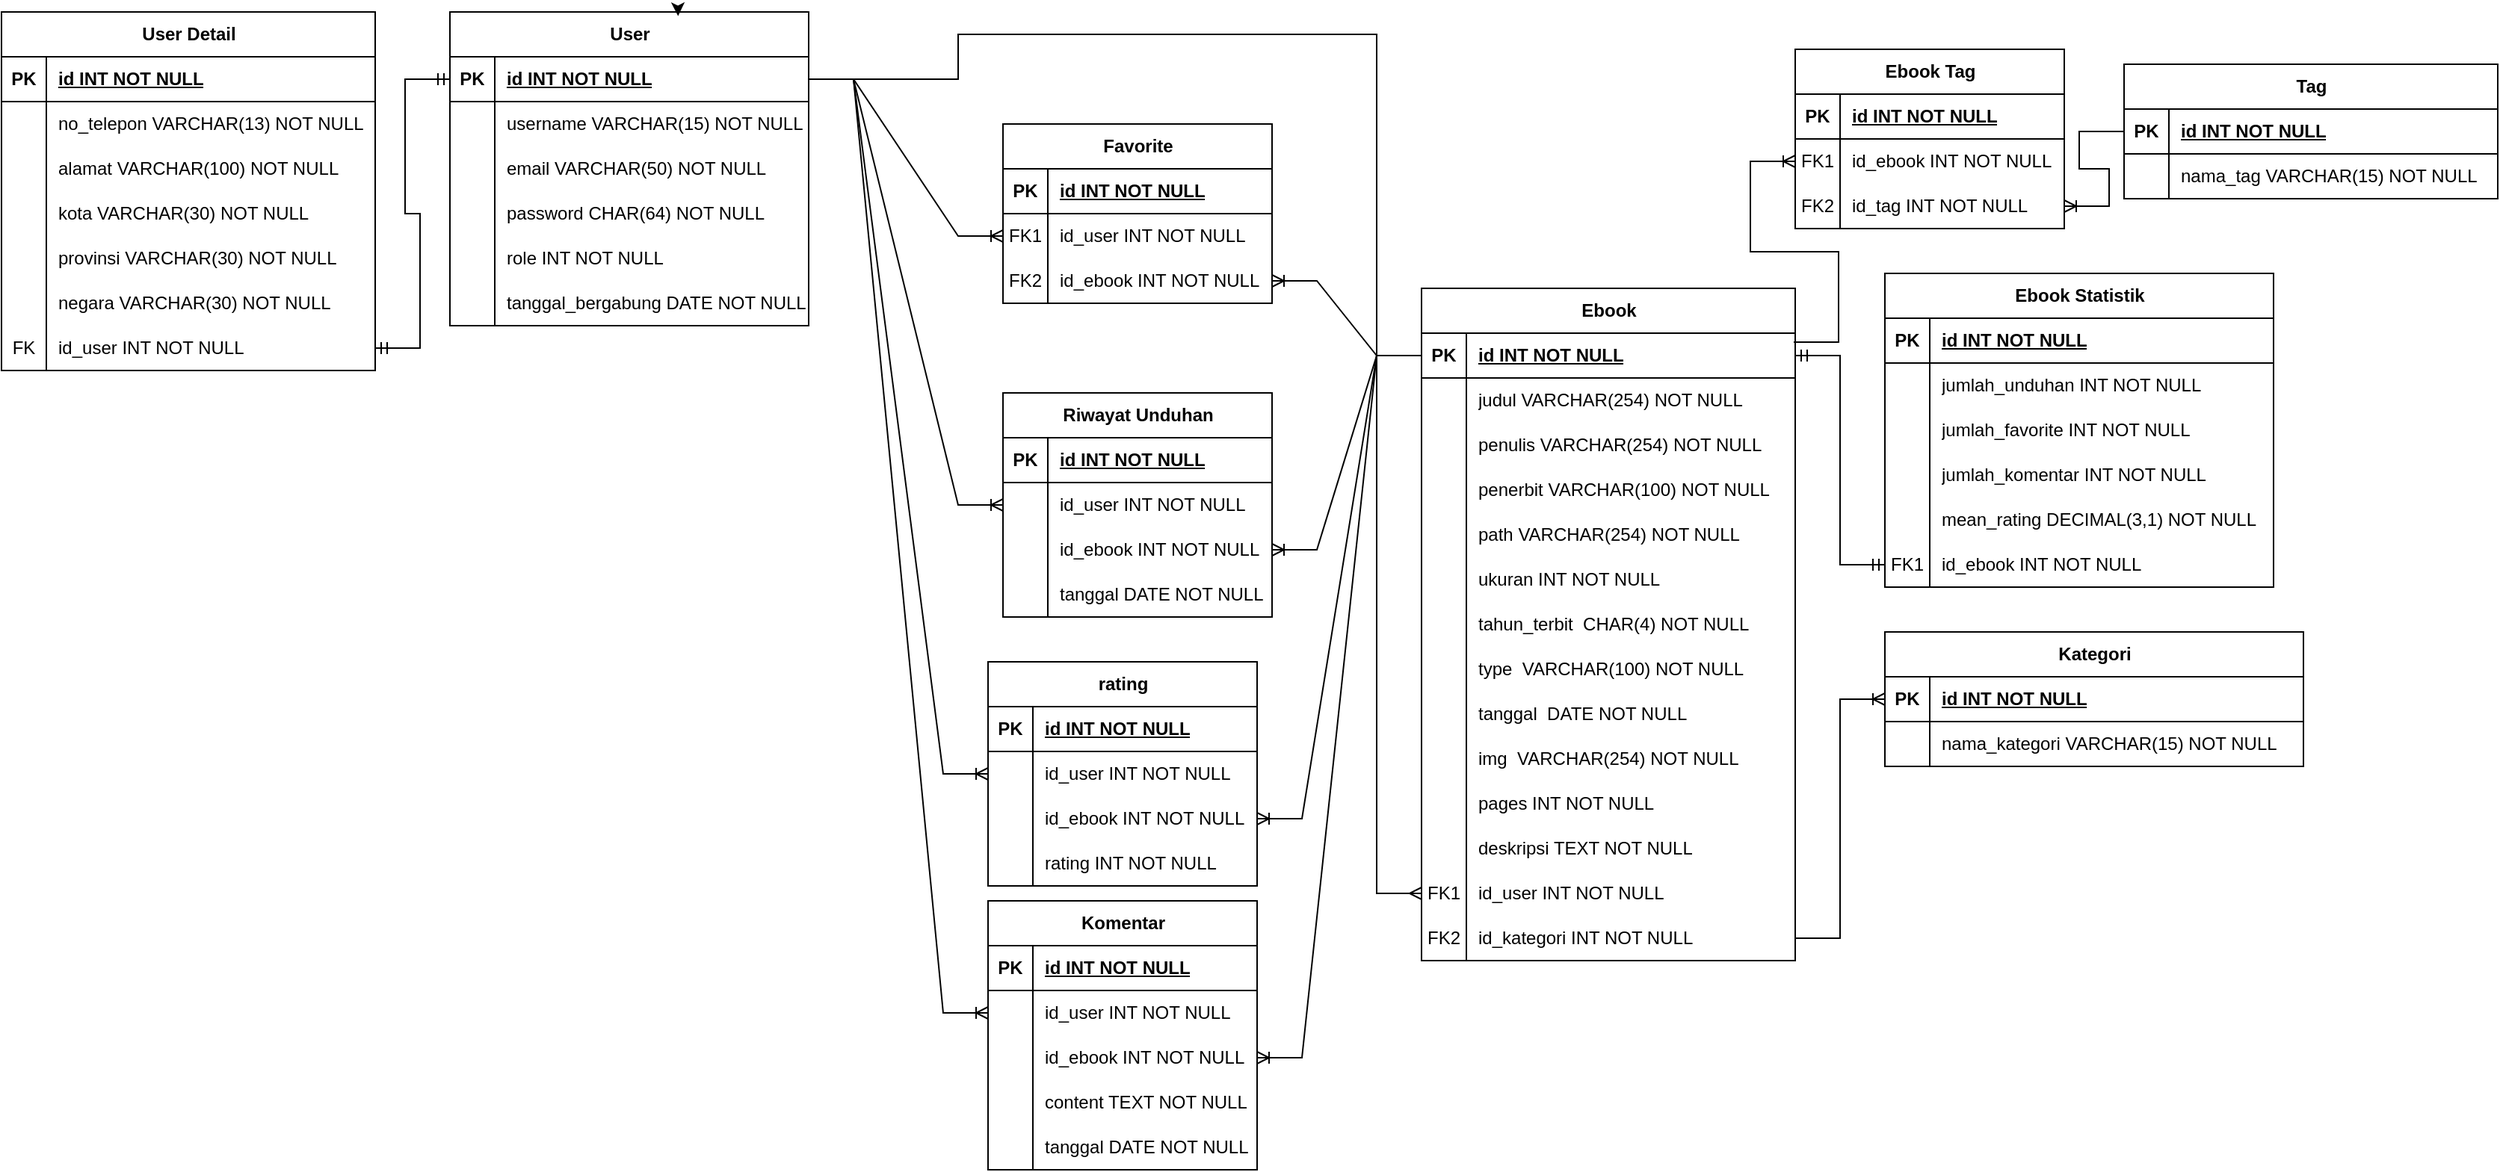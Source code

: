 <mxfile version="24.6.4" type="github">
  <diagram id="R2lEEEUBdFMjLlhIrx00" name="Page-1">
    <mxGraphModel dx="1561" dy="847" grid="1" gridSize="10" guides="1" tooltips="1" connect="1" arrows="1" fold="1" page="1" pageScale="1" pageWidth="850" pageHeight="1100" math="0" shadow="0" extFonts="Permanent Marker^https://fonts.googleapis.com/css?family=Permanent+Marker">
      <root>
        <mxCell id="0" />
        <mxCell id="1" parent="0" />
        <mxCell id="48xIx6ejgMa-av1UQ_Za-1" value="Ebook" style="shape=table;startSize=30;container=1;collapsible=1;childLayout=tableLayout;fixedRows=1;rowLines=0;fontStyle=1;align=center;resizeLast=1;html=1;" parent="1" vertex="1">
          <mxGeometry x="220" y="340" width="250" height="450" as="geometry">
            <mxRectangle x="180" y="420" width="70" height="30" as="alternateBounds" />
          </mxGeometry>
        </mxCell>
        <mxCell id="48xIx6ejgMa-av1UQ_Za-2" value="" style="shape=tableRow;horizontal=0;startSize=0;swimlaneHead=0;swimlaneBody=0;fillColor=none;collapsible=0;dropTarget=0;points=[[0,0.5],[1,0.5]];portConstraint=eastwest;top=0;left=0;right=0;bottom=1;" parent="48xIx6ejgMa-av1UQ_Za-1" vertex="1">
          <mxGeometry y="30" width="250" height="30" as="geometry" />
        </mxCell>
        <mxCell id="48xIx6ejgMa-av1UQ_Za-3" value="PK" style="shape=partialRectangle;connectable=0;fillColor=none;top=0;left=0;bottom=0;right=0;fontStyle=1;overflow=hidden;whiteSpace=wrap;html=1;" parent="48xIx6ejgMa-av1UQ_Za-2" vertex="1">
          <mxGeometry width="30" height="30" as="geometry">
            <mxRectangle width="30" height="30" as="alternateBounds" />
          </mxGeometry>
        </mxCell>
        <mxCell id="48xIx6ejgMa-av1UQ_Za-4" value="id INT NOT NULL" style="shape=partialRectangle;connectable=0;fillColor=none;top=0;left=0;bottom=0;right=0;align=left;spacingLeft=6;fontStyle=5;overflow=hidden;whiteSpace=wrap;html=1;" parent="48xIx6ejgMa-av1UQ_Za-2" vertex="1">
          <mxGeometry x="30" width="220" height="30" as="geometry">
            <mxRectangle width="220" height="30" as="alternateBounds" />
          </mxGeometry>
        </mxCell>
        <mxCell id="48xIx6ejgMa-av1UQ_Za-5" value="" style="shape=tableRow;horizontal=0;startSize=0;swimlaneHead=0;swimlaneBody=0;fillColor=none;collapsible=0;dropTarget=0;points=[[0,0.5],[1,0.5]];portConstraint=eastwest;top=0;left=0;right=0;bottom=0;" parent="48xIx6ejgMa-av1UQ_Za-1" vertex="1">
          <mxGeometry y="60" width="250" height="30" as="geometry" />
        </mxCell>
        <mxCell id="48xIx6ejgMa-av1UQ_Za-6" value="" style="shape=partialRectangle;connectable=0;fillColor=none;top=0;left=0;bottom=0;right=0;editable=1;overflow=hidden;whiteSpace=wrap;html=1;" parent="48xIx6ejgMa-av1UQ_Za-5" vertex="1">
          <mxGeometry width="30" height="30" as="geometry">
            <mxRectangle width="30" height="30" as="alternateBounds" />
          </mxGeometry>
        </mxCell>
        <mxCell id="48xIx6ejgMa-av1UQ_Za-7" value="judul VARCHAR(254) NOT NULL" style="shape=partialRectangle;connectable=0;fillColor=none;top=0;left=0;bottom=0;right=0;align=left;spacingLeft=6;overflow=hidden;whiteSpace=wrap;html=1;" parent="48xIx6ejgMa-av1UQ_Za-5" vertex="1">
          <mxGeometry x="30" width="220" height="30" as="geometry">
            <mxRectangle width="220" height="30" as="alternateBounds" />
          </mxGeometry>
        </mxCell>
        <mxCell id="48xIx6ejgMa-av1UQ_Za-8" value="" style="shape=tableRow;horizontal=0;startSize=0;swimlaneHead=0;swimlaneBody=0;fillColor=none;collapsible=0;dropTarget=0;points=[[0,0.5],[1,0.5]];portConstraint=eastwest;top=0;left=0;right=0;bottom=0;" parent="48xIx6ejgMa-av1UQ_Za-1" vertex="1">
          <mxGeometry y="90" width="250" height="30" as="geometry" />
        </mxCell>
        <mxCell id="48xIx6ejgMa-av1UQ_Za-9" value="" style="shape=partialRectangle;connectable=0;fillColor=none;top=0;left=0;bottom=0;right=0;editable=1;overflow=hidden;whiteSpace=wrap;html=1;" parent="48xIx6ejgMa-av1UQ_Za-8" vertex="1">
          <mxGeometry width="30" height="30" as="geometry">
            <mxRectangle width="30" height="30" as="alternateBounds" />
          </mxGeometry>
        </mxCell>
        <mxCell id="48xIx6ejgMa-av1UQ_Za-10" value="penulis VARCHAR(254) NOT NULL" style="shape=partialRectangle;connectable=0;fillColor=none;top=0;left=0;bottom=0;right=0;align=left;spacingLeft=6;overflow=hidden;whiteSpace=wrap;html=1;" parent="48xIx6ejgMa-av1UQ_Za-8" vertex="1">
          <mxGeometry x="30" width="220" height="30" as="geometry">
            <mxRectangle width="220" height="30" as="alternateBounds" />
          </mxGeometry>
        </mxCell>
        <mxCell id="48xIx6ejgMa-av1UQ_Za-11" value="" style="shape=tableRow;horizontal=0;startSize=0;swimlaneHead=0;swimlaneBody=0;fillColor=none;collapsible=0;dropTarget=0;points=[[0,0.5],[1,0.5]];portConstraint=eastwest;top=0;left=0;right=0;bottom=0;" parent="48xIx6ejgMa-av1UQ_Za-1" vertex="1">
          <mxGeometry y="120" width="250" height="30" as="geometry" />
        </mxCell>
        <mxCell id="48xIx6ejgMa-av1UQ_Za-12" value="" style="shape=partialRectangle;connectable=0;fillColor=none;top=0;left=0;bottom=0;right=0;editable=1;overflow=hidden;whiteSpace=wrap;html=1;" parent="48xIx6ejgMa-av1UQ_Za-11" vertex="1">
          <mxGeometry width="30" height="30" as="geometry">
            <mxRectangle width="30" height="30" as="alternateBounds" />
          </mxGeometry>
        </mxCell>
        <mxCell id="48xIx6ejgMa-av1UQ_Za-13" value="penerbit VARCHAR(100) NOT NULL" style="shape=partialRectangle;connectable=0;fillColor=none;top=0;left=0;bottom=0;right=0;align=left;spacingLeft=6;overflow=hidden;whiteSpace=wrap;html=1;" parent="48xIx6ejgMa-av1UQ_Za-11" vertex="1">
          <mxGeometry x="30" width="220" height="30" as="geometry">
            <mxRectangle width="220" height="30" as="alternateBounds" />
          </mxGeometry>
        </mxCell>
        <mxCell id="48xIx6ejgMa-av1UQ_Za-14" value="" style="shape=tableRow;horizontal=0;startSize=0;swimlaneHead=0;swimlaneBody=0;fillColor=none;collapsible=0;dropTarget=0;points=[[0,0.5],[1,0.5]];portConstraint=eastwest;top=0;left=0;right=0;bottom=0;" parent="48xIx6ejgMa-av1UQ_Za-1" vertex="1">
          <mxGeometry y="150" width="250" height="30" as="geometry" />
        </mxCell>
        <mxCell id="48xIx6ejgMa-av1UQ_Za-15" value="" style="shape=partialRectangle;connectable=0;fillColor=none;top=0;left=0;bottom=0;right=0;editable=1;overflow=hidden;whiteSpace=wrap;html=1;" parent="48xIx6ejgMa-av1UQ_Za-14" vertex="1">
          <mxGeometry width="30" height="30" as="geometry">
            <mxRectangle width="30" height="30" as="alternateBounds" />
          </mxGeometry>
        </mxCell>
        <mxCell id="48xIx6ejgMa-av1UQ_Za-16" value="path VARCHAR(254) NOT NULL" style="shape=partialRectangle;connectable=0;fillColor=none;top=0;left=0;bottom=0;right=0;align=left;spacingLeft=6;overflow=hidden;whiteSpace=wrap;html=1;" parent="48xIx6ejgMa-av1UQ_Za-14" vertex="1">
          <mxGeometry x="30" width="220" height="30" as="geometry">
            <mxRectangle width="220" height="30" as="alternateBounds" />
          </mxGeometry>
        </mxCell>
        <mxCell id="48xIx6ejgMa-av1UQ_Za-17" value="" style="shape=tableRow;horizontal=0;startSize=0;swimlaneHead=0;swimlaneBody=0;fillColor=none;collapsible=0;dropTarget=0;points=[[0,0.5],[1,0.5]];portConstraint=eastwest;top=0;left=0;right=0;bottom=0;" parent="48xIx6ejgMa-av1UQ_Za-1" vertex="1">
          <mxGeometry y="180" width="250" height="30" as="geometry" />
        </mxCell>
        <mxCell id="48xIx6ejgMa-av1UQ_Za-18" value="" style="shape=partialRectangle;connectable=0;fillColor=none;top=0;left=0;bottom=0;right=0;editable=1;overflow=hidden;whiteSpace=wrap;html=1;" parent="48xIx6ejgMa-av1UQ_Za-17" vertex="1">
          <mxGeometry width="30" height="30" as="geometry">
            <mxRectangle width="30" height="30" as="alternateBounds" />
          </mxGeometry>
        </mxCell>
        <mxCell id="48xIx6ejgMa-av1UQ_Za-19" value="ukuran INT NOT NULL" style="shape=partialRectangle;connectable=0;fillColor=none;top=0;left=0;bottom=0;right=0;align=left;spacingLeft=6;overflow=hidden;whiteSpace=wrap;html=1;" parent="48xIx6ejgMa-av1UQ_Za-17" vertex="1">
          <mxGeometry x="30" width="220" height="30" as="geometry">
            <mxRectangle width="220" height="30" as="alternateBounds" />
          </mxGeometry>
        </mxCell>
        <mxCell id="48xIx6ejgMa-av1UQ_Za-20" value="" style="shape=tableRow;horizontal=0;startSize=0;swimlaneHead=0;swimlaneBody=0;fillColor=none;collapsible=0;dropTarget=0;points=[[0,0.5],[1,0.5]];portConstraint=eastwest;top=0;left=0;right=0;bottom=0;" parent="48xIx6ejgMa-av1UQ_Za-1" vertex="1">
          <mxGeometry y="210" width="250" height="30" as="geometry" />
        </mxCell>
        <mxCell id="48xIx6ejgMa-av1UQ_Za-21" value="" style="shape=partialRectangle;connectable=0;fillColor=none;top=0;left=0;bottom=0;right=0;editable=1;overflow=hidden;whiteSpace=wrap;html=1;" parent="48xIx6ejgMa-av1UQ_Za-20" vertex="1">
          <mxGeometry width="30" height="30" as="geometry">
            <mxRectangle width="30" height="30" as="alternateBounds" />
          </mxGeometry>
        </mxCell>
        <mxCell id="48xIx6ejgMa-av1UQ_Za-22" value="tahun_terbit&amp;nbsp; CHAR(4) NOT NULL" style="shape=partialRectangle;connectable=0;fillColor=none;top=0;left=0;bottom=0;right=0;align=left;spacingLeft=6;overflow=hidden;whiteSpace=wrap;html=1;" parent="48xIx6ejgMa-av1UQ_Za-20" vertex="1">
          <mxGeometry x="30" width="220" height="30" as="geometry">
            <mxRectangle width="220" height="30" as="alternateBounds" />
          </mxGeometry>
        </mxCell>
        <mxCell id="yVVNXJMqSLmPxG_pYfap-42" value="" style="shape=tableRow;horizontal=0;startSize=0;swimlaneHead=0;swimlaneBody=0;fillColor=none;collapsible=0;dropTarget=0;points=[[0,0.5],[1,0.5]];portConstraint=eastwest;top=0;left=0;right=0;bottom=0;" vertex="1" parent="48xIx6ejgMa-av1UQ_Za-1">
          <mxGeometry y="240" width="250" height="30" as="geometry" />
        </mxCell>
        <mxCell id="yVVNXJMqSLmPxG_pYfap-43" value="" style="shape=partialRectangle;connectable=0;fillColor=none;top=0;left=0;bottom=0;right=0;editable=1;overflow=hidden;whiteSpace=wrap;html=1;" vertex="1" parent="yVVNXJMqSLmPxG_pYfap-42">
          <mxGeometry width="30" height="30" as="geometry">
            <mxRectangle width="30" height="30" as="alternateBounds" />
          </mxGeometry>
        </mxCell>
        <mxCell id="yVVNXJMqSLmPxG_pYfap-44" value="type&amp;nbsp; VARCHAR(100) NOT NULL" style="shape=partialRectangle;connectable=0;fillColor=none;top=0;left=0;bottom=0;right=0;align=left;spacingLeft=6;overflow=hidden;whiteSpace=wrap;html=1;" vertex="1" parent="yVVNXJMqSLmPxG_pYfap-42">
          <mxGeometry x="30" width="220" height="30" as="geometry">
            <mxRectangle width="220" height="30" as="alternateBounds" />
          </mxGeometry>
        </mxCell>
        <mxCell id="yVVNXJMqSLmPxG_pYfap-45" value="" style="shape=tableRow;horizontal=0;startSize=0;swimlaneHead=0;swimlaneBody=0;fillColor=none;collapsible=0;dropTarget=0;points=[[0,0.5],[1,0.5]];portConstraint=eastwest;top=0;left=0;right=0;bottom=0;" vertex="1" parent="48xIx6ejgMa-av1UQ_Za-1">
          <mxGeometry y="270" width="250" height="30" as="geometry" />
        </mxCell>
        <mxCell id="yVVNXJMqSLmPxG_pYfap-46" value="" style="shape=partialRectangle;connectable=0;fillColor=none;top=0;left=0;bottom=0;right=0;editable=1;overflow=hidden;whiteSpace=wrap;html=1;" vertex="1" parent="yVVNXJMqSLmPxG_pYfap-45">
          <mxGeometry width="30" height="30" as="geometry">
            <mxRectangle width="30" height="30" as="alternateBounds" />
          </mxGeometry>
        </mxCell>
        <mxCell id="yVVNXJMqSLmPxG_pYfap-47" value="tanggal&amp;nbsp; DATE NOT NULL" style="shape=partialRectangle;connectable=0;fillColor=none;top=0;left=0;bottom=0;right=0;align=left;spacingLeft=6;overflow=hidden;whiteSpace=wrap;html=1;" vertex="1" parent="yVVNXJMqSLmPxG_pYfap-45">
          <mxGeometry x="30" width="220" height="30" as="geometry">
            <mxRectangle width="220" height="30" as="alternateBounds" />
          </mxGeometry>
        </mxCell>
        <mxCell id="yVVNXJMqSLmPxG_pYfap-48" value="" style="shape=tableRow;horizontal=0;startSize=0;swimlaneHead=0;swimlaneBody=0;fillColor=none;collapsible=0;dropTarget=0;points=[[0,0.5],[1,0.5]];portConstraint=eastwest;top=0;left=0;right=0;bottom=0;" vertex="1" parent="48xIx6ejgMa-av1UQ_Za-1">
          <mxGeometry y="300" width="250" height="30" as="geometry" />
        </mxCell>
        <mxCell id="yVVNXJMqSLmPxG_pYfap-49" value="" style="shape=partialRectangle;connectable=0;fillColor=none;top=0;left=0;bottom=0;right=0;editable=1;overflow=hidden;whiteSpace=wrap;html=1;" vertex="1" parent="yVVNXJMqSLmPxG_pYfap-48">
          <mxGeometry width="30" height="30" as="geometry">
            <mxRectangle width="30" height="30" as="alternateBounds" />
          </mxGeometry>
        </mxCell>
        <mxCell id="yVVNXJMqSLmPxG_pYfap-50" value="img&amp;nbsp; VARCHAR(254) NOT NULL" style="shape=partialRectangle;connectable=0;fillColor=none;top=0;left=0;bottom=0;right=0;align=left;spacingLeft=6;overflow=hidden;whiteSpace=wrap;html=1;" vertex="1" parent="yVVNXJMqSLmPxG_pYfap-48">
          <mxGeometry x="30" width="220" height="30" as="geometry">
            <mxRectangle width="220" height="30" as="alternateBounds" />
          </mxGeometry>
        </mxCell>
        <mxCell id="yVVNXJMqSLmPxG_pYfap-51" value="" style="shape=tableRow;horizontal=0;startSize=0;swimlaneHead=0;swimlaneBody=0;fillColor=none;collapsible=0;dropTarget=0;points=[[0,0.5],[1,0.5]];portConstraint=eastwest;top=0;left=0;right=0;bottom=0;" vertex="1" parent="48xIx6ejgMa-av1UQ_Za-1">
          <mxGeometry y="330" width="250" height="30" as="geometry" />
        </mxCell>
        <mxCell id="yVVNXJMqSLmPxG_pYfap-52" value="" style="shape=partialRectangle;connectable=0;fillColor=none;top=0;left=0;bottom=0;right=0;editable=1;overflow=hidden;whiteSpace=wrap;html=1;" vertex="1" parent="yVVNXJMqSLmPxG_pYfap-51">
          <mxGeometry width="30" height="30" as="geometry">
            <mxRectangle width="30" height="30" as="alternateBounds" />
          </mxGeometry>
        </mxCell>
        <mxCell id="yVVNXJMqSLmPxG_pYfap-53" value="pages INT NOT NULL" style="shape=partialRectangle;connectable=0;fillColor=none;top=0;left=0;bottom=0;right=0;align=left;spacingLeft=6;overflow=hidden;whiteSpace=wrap;html=1;" vertex="1" parent="yVVNXJMqSLmPxG_pYfap-51">
          <mxGeometry x="30" width="220" height="30" as="geometry">
            <mxRectangle width="220" height="30" as="alternateBounds" />
          </mxGeometry>
        </mxCell>
        <mxCell id="48xIx6ejgMa-av1UQ_Za-29" value="" style="shape=tableRow;horizontal=0;startSize=0;swimlaneHead=0;swimlaneBody=0;fillColor=none;collapsible=0;dropTarget=0;points=[[0,0.5],[1,0.5]];portConstraint=eastwest;top=0;left=0;right=0;bottom=0;" parent="48xIx6ejgMa-av1UQ_Za-1" vertex="1">
          <mxGeometry y="360" width="250" height="30" as="geometry" />
        </mxCell>
        <mxCell id="48xIx6ejgMa-av1UQ_Za-30" value="" style="shape=partialRectangle;connectable=0;fillColor=none;top=0;left=0;bottom=0;right=0;editable=1;overflow=hidden;whiteSpace=wrap;html=1;" parent="48xIx6ejgMa-av1UQ_Za-29" vertex="1">
          <mxGeometry width="30" height="30" as="geometry">
            <mxRectangle width="30" height="30" as="alternateBounds" />
          </mxGeometry>
        </mxCell>
        <mxCell id="48xIx6ejgMa-av1UQ_Za-31" value="deskripsi TEXT NOT NULL" style="shape=partialRectangle;connectable=0;fillColor=none;top=0;left=0;bottom=0;right=0;align=left;spacingLeft=6;overflow=hidden;whiteSpace=wrap;html=1;" parent="48xIx6ejgMa-av1UQ_Za-29" vertex="1">
          <mxGeometry x="30" width="220" height="30" as="geometry">
            <mxRectangle width="220" height="30" as="alternateBounds" />
          </mxGeometry>
        </mxCell>
        <mxCell id="48xIx6ejgMa-av1UQ_Za-74" value="" style="shape=tableRow;horizontal=0;startSize=0;swimlaneHead=0;swimlaneBody=0;fillColor=none;collapsible=0;dropTarget=0;points=[[0,0.5],[1,0.5]];portConstraint=eastwest;top=0;left=0;right=0;bottom=0;" parent="48xIx6ejgMa-av1UQ_Za-1" vertex="1">
          <mxGeometry y="390" width="250" height="30" as="geometry" />
        </mxCell>
        <mxCell id="48xIx6ejgMa-av1UQ_Za-75" value="FK1" style="shape=partialRectangle;connectable=0;fillColor=none;top=0;left=0;bottom=0;right=0;editable=1;overflow=hidden;whiteSpace=wrap;html=1;" parent="48xIx6ejgMa-av1UQ_Za-74" vertex="1">
          <mxGeometry width="30" height="30" as="geometry">
            <mxRectangle width="30" height="30" as="alternateBounds" />
          </mxGeometry>
        </mxCell>
        <mxCell id="48xIx6ejgMa-av1UQ_Za-76" value="id_user INT NOT NULL" style="shape=partialRectangle;connectable=0;fillColor=none;top=0;left=0;bottom=0;right=0;align=left;spacingLeft=6;overflow=hidden;whiteSpace=wrap;html=1;" parent="48xIx6ejgMa-av1UQ_Za-74" vertex="1">
          <mxGeometry x="30" width="220" height="30" as="geometry">
            <mxRectangle width="220" height="30" as="alternateBounds" />
          </mxGeometry>
        </mxCell>
        <mxCell id="48xIx6ejgMa-av1UQ_Za-23" value="" style="shape=tableRow;horizontal=0;startSize=0;swimlaneHead=0;swimlaneBody=0;fillColor=none;collapsible=0;dropTarget=0;points=[[0,0.5],[1,0.5]];portConstraint=eastwest;top=0;left=0;right=0;bottom=0;" parent="48xIx6ejgMa-av1UQ_Za-1" vertex="1">
          <mxGeometry y="420" width="250" height="30" as="geometry" />
        </mxCell>
        <mxCell id="48xIx6ejgMa-av1UQ_Za-24" value="FK2" style="shape=partialRectangle;connectable=0;fillColor=none;top=0;left=0;bottom=0;right=0;editable=1;overflow=hidden;whiteSpace=wrap;html=1;" parent="48xIx6ejgMa-av1UQ_Za-23" vertex="1">
          <mxGeometry width="30" height="30" as="geometry">
            <mxRectangle width="30" height="30" as="alternateBounds" />
          </mxGeometry>
        </mxCell>
        <mxCell id="48xIx6ejgMa-av1UQ_Za-25" value="id_kategori INT NOT NULL" style="shape=partialRectangle;connectable=0;fillColor=none;top=0;left=0;bottom=0;right=0;align=left;spacingLeft=6;overflow=hidden;whiteSpace=wrap;html=1;" parent="48xIx6ejgMa-av1UQ_Za-23" vertex="1">
          <mxGeometry x="30" width="220" height="30" as="geometry">
            <mxRectangle width="220" height="30" as="alternateBounds" />
          </mxGeometry>
        </mxCell>
        <mxCell id="48xIx6ejgMa-av1UQ_Za-32" value="Kategori" style="shape=table;startSize=30;container=1;collapsible=1;childLayout=tableLayout;fixedRows=1;rowLines=0;fontStyle=1;align=center;resizeLast=1;html=1;" parent="1" vertex="1">
          <mxGeometry x="530" y="570" width="280" height="90" as="geometry" />
        </mxCell>
        <mxCell id="48xIx6ejgMa-av1UQ_Za-33" value="" style="shape=tableRow;horizontal=0;startSize=0;swimlaneHead=0;swimlaneBody=0;fillColor=none;collapsible=0;dropTarget=0;points=[[0,0.5],[1,0.5]];portConstraint=eastwest;top=0;left=0;right=0;bottom=1;" parent="48xIx6ejgMa-av1UQ_Za-32" vertex="1">
          <mxGeometry y="30" width="280" height="30" as="geometry" />
        </mxCell>
        <mxCell id="48xIx6ejgMa-av1UQ_Za-34" value="PK" style="shape=partialRectangle;connectable=0;fillColor=none;top=0;left=0;bottom=0;right=0;fontStyle=1;overflow=hidden;whiteSpace=wrap;html=1;" parent="48xIx6ejgMa-av1UQ_Za-33" vertex="1">
          <mxGeometry width="30" height="30" as="geometry">
            <mxRectangle width="30" height="30" as="alternateBounds" />
          </mxGeometry>
        </mxCell>
        <mxCell id="48xIx6ejgMa-av1UQ_Za-35" value="id INT NOT NULL" style="shape=partialRectangle;connectable=0;fillColor=none;top=0;left=0;bottom=0;right=0;align=left;spacingLeft=6;fontStyle=5;overflow=hidden;whiteSpace=wrap;html=1;" parent="48xIx6ejgMa-av1UQ_Za-33" vertex="1">
          <mxGeometry x="30" width="250" height="30" as="geometry">
            <mxRectangle width="250" height="30" as="alternateBounds" />
          </mxGeometry>
        </mxCell>
        <mxCell id="48xIx6ejgMa-av1UQ_Za-36" value="" style="shape=tableRow;horizontal=0;startSize=0;swimlaneHead=0;swimlaneBody=0;fillColor=none;collapsible=0;dropTarget=0;points=[[0,0.5],[1,0.5]];portConstraint=eastwest;top=0;left=0;right=0;bottom=0;" parent="48xIx6ejgMa-av1UQ_Za-32" vertex="1">
          <mxGeometry y="60" width="280" height="30" as="geometry" />
        </mxCell>
        <mxCell id="48xIx6ejgMa-av1UQ_Za-37" value="" style="shape=partialRectangle;connectable=0;fillColor=none;top=0;left=0;bottom=0;right=0;editable=1;overflow=hidden;whiteSpace=wrap;html=1;" parent="48xIx6ejgMa-av1UQ_Za-36" vertex="1">
          <mxGeometry width="30" height="30" as="geometry">
            <mxRectangle width="30" height="30" as="alternateBounds" />
          </mxGeometry>
        </mxCell>
        <mxCell id="48xIx6ejgMa-av1UQ_Za-38" value="nama_kategori VARCHAR(15) NOT NULL" style="shape=partialRectangle;connectable=0;fillColor=none;top=0;left=0;bottom=0;right=0;align=left;spacingLeft=6;overflow=hidden;whiteSpace=wrap;html=1;" parent="48xIx6ejgMa-av1UQ_Za-36" vertex="1">
          <mxGeometry x="30" width="250" height="30" as="geometry">
            <mxRectangle width="250" height="30" as="alternateBounds" />
          </mxGeometry>
        </mxCell>
        <mxCell id="48xIx6ejgMa-av1UQ_Za-57" value="Tag" style="shape=table;startSize=30;container=1;collapsible=1;childLayout=tableLayout;fixedRows=1;rowLines=0;fontStyle=1;align=center;resizeLast=1;html=1;" parent="1" vertex="1">
          <mxGeometry x="690" y="190" width="250" height="90" as="geometry" />
        </mxCell>
        <mxCell id="48xIx6ejgMa-av1UQ_Za-58" value="" style="shape=tableRow;horizontal=0;startSize=0;swimlaneHead=0;swimlaneBody=0;fillColor=none;collapsible=0;dropTarget=0;points=[[0,0.5],[1,0.5]];portConstraint=eastwest;top=0;left=0;right=0;bottom=1;" parent="48xIx6ejgMa-av1UQ_Za-57" vertex="1">
          <mxGeometry y="30" width="250" height="30" as="geometry" />
        </mxCell>
        <mxCell id="48xIx6ejgMa-av1UQ_Za-59" value="PK" style="shape=partialRectangle;connectable=0;fillColor=none;top=0;left=0;bottom=0;right=0;fontStyle=1;overflow=hidden;whiteSpace=wrap;html=1;" parent="48xIx6ejgMa-av1UQ_Za-58" vertex="1">
          <mxGeometry width="30" height="30" as="geometry">
            <mxRectangle width="30" height="30" as="alternateBounds" />
          </mxGeometry>
        </mxCell>
        <mxCell id="48xIx6ejgMa-av1UQ_Za-60" value="id INT NOT NULL" style="shape=partialRectangle;connectable=0;fillColor=none;top=0;left=0;bottom=0;right=0;align=left;spacingLeft=6;fontStyle=5;overflow=hidden;whiteSpace=wrap;html=1;" parent="48xIx6ejgMa-av1UQ_Za-58" vertex="1">
          <mxGeometry x="30" width="220" height="30" as="geometry">
            <mxRectangle width="220" height="30" as="alternateBounds" />
          </mxGeometry>
        </mxCell>
        <mxCell id="48xIx6ejgMa-av1UQ_Za-61" value="" style="shape=tableRow;horizontal=0;startSize=0;swimlaneHead=0;swimlaneBody=0;fillColor=none;collapsible=0;dropTarget=0;points=[[0,0.5],[1,0.5]];portConstraint=eastwest;top=0;left=0;right=0;bottom=0;" parent="48xIx6ejgMa-av1UQ_Za-57" vertex="1">
          <mxGeometry y="60" width="250" height="30" as="geometry" />
        </mxCell>
        <mxCell id="48xIx6ejgMa-av1UQ_Za-62" value="" style="shape=partialRectangle;connectable=0;fillColor=none;top=0;left=0;bottom=0;right=0;editable=1;overflow=hidden;whiteSpace=wrap;html=1;" parent="48xIx6ejgMa-av1UQ_Za-61" vertex="1">
          <mxGeometry width="30" height="30" as="geometry">
            <mxRectangle width="30" height="30" as="alternateBounds" />
          </mxGeometry>
        </mxCell>
        <mxCell id="48xIx6ejgMa-av1UQ_Za-63" value="nama_tag VARCHAR(15) NOT NULL" style="shape=partialRectangle;connectable=0;fillColor=none;top=0;left=0;bottom=0;right=0;align=left;spacingLeft=6;overflow=hidden;whiteSpace=wrap;html=1;" parent="48xIx6ejgMa-av1UQ_Za-61" vertex="1">
          <mxGeometry x="30" width="220" height="30" as="geometry">
            <mxRectangle width="220" height="30" as="alternateBounds" />
          </mxGeometry>
        </mxCell>
        <mxCell id="48xIx6ejgMa-av1UQ_Za-64" value="Ebook Tag" style="shape=table;startSize=30;container=1;collapsible=1;childLayout=tableLayout;fixedRows=1;rowLines=0;fontStyle=1;align=center;resizeLast=1;html=1;" parent="1" vertex="1">
          <mxGeometry x="470" y="180" width="180" height="120" as="geometry" />
        </mxCell>
        <mxCell id="48xIx6ejgMa-av1UQ_Za-65" value="" style="shape=tableRow;horizontal=0;startSize=0;swimlaneHead=0;swimlaneBody=0;fillColor=none;collapsible=0;dropTarget=0;points=[[0,0.5],[1,0.5]];portConstraint=eastwest;top=0;left=0;right=0;bottom=1;" parent="48xIx6ejgMa-av1UQ_Za-64" vertex="1">
          <mxGeometry y="30" width="180" height="30" as="geometry" />
        </mxCell>
        <mxCell id="48xIx6ejgMa-av1UQ_Za-66" value="PK" style="shape=partialRectangle;connectable=0;fillColor=none;top=0;left=0;bottom=0;right=0;fontStyle=1;overflow=hidden;whiteSpace=wrap;html=1;" parent="48xIx6ejgMa-av1UQ_Za-65" vertex="1">
          <mxGeometry width="30" height="30" as="geometry">
            <mxRectangle width="30" height="30" as="alternateBounds" />
          </mxGeometry>
        </mxCell>
        <mxCell id="48xIx6ejgMa-av1UQ_Za-67" value="id INT NOT NULL" style="shape=partialRectangle;connectable=0;fillColor=none;top=0;left=0;bottom=0;right=0;align=left;spacingLeft=6;fontStyle=5;overflow=hidden;whiteSpace=wrap;html=1;" parent="48xIx6ejgMa-av1UQ_Za-65" vertex="1">
          <mxGeometry x="30" width="150" height="30" as="geometry">
            <mxRectangle width="150" height="30" as="alternateBounds" />
          </mxGeometry>
        </mxCell>
        <mxCell id="48xIx6ejgMa-av1UQ_Za-68" value="" style="shape=tableRow;horizontal=0;startSize=0;swimlaneHead=0;swimlaneBody=0;fillColor=none;collapsible=0;dropTarget=0;points=[[0,0.5],[1,0.5]];portConstraint=eastwest;top=0;left=0;right=0;bottom=0;" parent="48xIx6ejgMa-av1UQ_Za-64" vertex="1">
          <mxGeometry y="60" width="180" height="30" as="geometry" />
        </mxCell>
        <mxCell id="48xIx6ejgMa-av1UQ_Za-69" value="FK1" style="shape=partialRectangle;connectable=0;fillColor=none;top=0;left=0;bottom=0;right=0;editable=1;overflow=hidden;whiteSpace=wrap;html=1;" parent="48xIx6ejgMa-av1UQ_Za-68" vertex="1">
          <mxGeometry width="30" height="30" as="geometry">
            <mxRectangle width="30" height="30" as="alternateBounds" />
          </mxGeometry>
        </mxCell>
        <mxCell id="48xIx6ejgMa-av1UQ_Za-70" value="id_ebook INT NOT NULL" style="shape=partialRectangle;connectable=0;fillColor=none;top=0;left=0;bottom=0;right=0;align=left;spacingLeft=6;overflow=hidden;whiteSpace=wrap;html=1;" parent="48xIx6ejgMa-av1UQ_Za-68" vertex="1">
          <mxGeometry x="30" width="150" height="30" as="geometry">
            <mxRectangle width="150" height="30" as="alternateBounds" />
          </mxGeometry>
        </mxCell>
        <mxCell id="48xIx6ejgMa-av1UQ_Za-71" value="" style="shape=tableRow;horizontal=0;startSize=0;swimlaneHead=0;swimlaneBody=0;fillColor=none;collapsible=0;dropTarget=0;points=[[0,0.5],[1,0.5]];portConstraint=eastwest;top=0;left=0;right=0;bottom=0;" parent="48xIx6ejgMa-av1UQ_Za-64" vertex="1">
          <mxGeometry y="90" width="180" height="30" as="geometry" />
        </mxCell>
        <mxCell id="48xIx6ejgMa-av1UQ_Za-72" value="FK2" style="shape=partialRectangle;connectable=0;fillColor=none;top=0;left=0;bottom=0;right=0;editable=1;overflow=hidden;whiteSpace=wrap;html=1;" parent="48xIx6ejgMa-av1UQ_Za-71" vertex="1">
          <mxGeometry width="30" height="30" as="geometry">
            <mxRectangle width="30" height="30" as="alternateBounds" />
          </mxGeometry>
        </mxCell>
        <mxCell id="48xIx6ejgMa-av1UQ_Za-73" value="id_tag INT NOT NULL" style="shape=partialRectangle;connectable=0;fillColor=none;top=0;left=0;bottom=0;right=0;align=left;spacingLeft=6;overflow=hidden;whiteSpace=wrap;html=1;" parent="48xIx6ejgMa-av1UQ_Za-71" vertex="1">
          <mxGeometry x="30" width="150" height="30" as="geometry">
            <mxRectangle width="150" height="30" as="alternateBounds" />
          </mxGeometry>
        </mxCell>
        <mxCell id="48xIx6ejgMa-av1UQ_Za-77" value="Favorite" style="shape=table;startSize=30;container=1;collapsible=1;childLayout=tableLayout;fixedRows=1;rowLines=0;fontStyle=1;align=center;resizeLast=1;html=1;" parent="1" vertex="1">
          <mxGeometry x="-60" y="230" width="180" height="120" as="geometry" />
        </mxCell>
        <mxCell id="48xIx6ejgMa-av1UQ_Za-78" value="" style="shape=tableRow;horizontal=0;startSize=0;swimlaneHead=0;swimlaneBody=0;fillColor=none;collapsible=0;dropTarget=0;points=[[0,0.5],[1,0.5]];portConstraint=eastwest;top=0;left=0;right=0;bottom=1;" parent="48xIx6ejgMa-av1UQ_Za-77" vertex="1">
          <mxGeometry y="30" width="180" height="30" as="geometry" />
        </mxCell>
        <mxCell id="48xIx6ejgMa-av1UQ_Za-79" value="PK" style="shape=partialRectangle;connectable=0;fillColor=none;top=0;left=0;bottom=0;right=0;fontStyle=1;overflow=hidden;whiteSpace=wrap;html=1;" parent="48xIx6ejgMa-av1UQ_Za-78" vertex="1">
          <mxGeometry width="30" height="30" as="geometry">
            <mxRectangle width="30" height="30" as="alternateBounds" />
          </mxGeometry>
        </mxCell>
        <mxCell id="48xIx6ejgMa-av1UQ_Za-80" value="id INT NOT NULL" style="shape=partialRectangle;connectable=0;fillColor=none;top=0;left=0;bottom=0;right=0;align=left;spacingLeft=6;fontStyle=5;overflow=hidden;whiteSpace=wrap;html=1;" parent="48xIx6ejgMa-av1UQ_Za-78" vertex="1">
          <mxGeometry x="30" width="150" height="30" as="geometry">
            <mxRectangle width="150" height="30" as="alternateBounds" />
          </mxGeometry>
        </mxCell>
        <mxCell id="48xIx6ejgMa-av1UQ_Za-81" value="" style="shape=tableRow;horizontal=0;startSize=0;swimlaneHead=0;swimlaneBody=0;fillColor=none;collapsible=0;dropTarget=0;points=[[0,0.5],[1,0.5]];portConstraint=eastwest;top=0;left=0;right=0;bottom=0;" parent="48xIx6ejgMa-av1UQ_Za-77" vertex="1">
          <mxGeometry y="60" width="180" height="30" as="geometry" />
        </mxCell>
        <mxCell id="48xIx6ejgMa-av1UQ_Za-82" value="FK1" style="shape=partialRectangle;connectable=0;fillColor=none;top=0;left=0;bottom=0;right=0;editable=1;overflow=hidden;whiteSpace=wrap;html=1;" parent="48xIx6ejgMa-av1UQ_Za-81" vertex="1">
          <mxGeometry width="30" height="30" as="geometry">
            <mxRectangle width="30" height="30" as="alternateBounds" />
          </mxGeometry>
        </mxCell>
        <mxCell id="48xIx6ejgMa-av1UQ_Za-83" value="id_user INT NOT NULL" style="shape=partialRectangle;connectable=0;fillColor=none;top=0;left=0;bottom=0;right=0;align=left;spacingLeft=6;overflow=hidden;whiteSpace=wrap;html=1;" parent="48xIx6ejgMa-av1UQ_Za-81" vertex="1">
          <mxGeometry x="30" width="150" height="30" as="geometry">
            <mxRectangle width="150" height="30" as="alternateBounds" />
          </mxGeometry>
        </mxCell>
        <mxCell id="48xIx6ejgMa-av1UQ_Za-84" value="" style="shape=tableRow;horizontal=0;startSize=0;swimlaneHead=0;swimlaneBody=0;fillColor=none;collapsible=0;dropTarget=0;points=[[0,0.5],[1,0.5]];portConstraint=eastwest;top=0;left=0;right=0;bottom=0;" parent="48xIx6ejgMa-av1UQ_Za-77" vertex="1">
          <mxGeometry y="90" width="180" height="30" as="geometry" />
        </mxCell>
        <mxCell id="48xIx6ejgMa-av1UQ_Za-85" value="FK2" style="shape=partialRectangle;connectable=0;fillColor=none;top=0;left=0;bottom=0;right=0;editable=1;overflow=hidden;whiteSpace=wrap;html=1;" parent="48xIx6ejgMa-av1UQ_Za-84" vertex="1">
          <mxGeometry width="30" height="30" as="geometry">
            <mxRectangle width="30" height="30" as="alternateBounds" />
          </mxGeometry>
        </mxCell>
        <mxCell id="48xIx6ejgMa-av1UQ_Za-86" value="id_ebook INT NOT NULL" style="shape=partialRectangle;connectable=0;fillColor=none;top=0;left=0;bottom=0;right=0;align=left;spacingLeft=6;overflow=hidden;whiteSpace=wrap;html=1;" parent="48xIx6ejgMa-av1UQ_Za-84" vertex="1">
          <mxGeometry x="30" width="150" height="30" as="geometry">
            <mxRectangle width="150" height="30" as="alternateBounds" />
          </mxGeometry>
        </mxCell>
        <mxCell id="48xIx6ejgMa-av1UQ_Za-90" value="Ebook Statistik" style="shape=table;startSize=30;container=1;collapsible=1;childLayout=tableLayout;fixedRows=1;rowLines=0;fontStyle=1;align=center;resizeLast=1;html=1;" parent="1" vertex="1">
          <mxGeometry x="530" y="330" width="260" height="210" as="geometry">
            <mxRectangle x="180" y="420" width="70" height="30" as="alternateBounds" />
          </mxGeometry>
        </mxCell>
        <mxCell id="48xIx6ejgMa-av1UQ_Za-91" value="" style="shape=tableRow;horizontal=0;startSize=0;swimlaneHead=0;swimlaneBody=0;fillColor=none;collapsible=0;dropTarget=0;points=[[0,0.5],[1,0.5]];portConstraint=eastwest;top=0;left=0;right=0;bottom=1;" parent="48xIx6ejgMa-av1UQ_Za-90" vertex="1">
          <mxGeometry y="30" width="260" height="30" as="geometry" />
        </mxCell>
        <mxCell id="48xIx6ejgMa-av1UQ_Za-92" value="PK" style="shape=partialRectangle;connectable=0;fillColor=none;top=0;left=0;bottom=0;right=0;fontStyle=1;overflow=hidden;whiteSpace=wrap;html=1;" parent="48xIx6ejgMa-av1UQ_Za-91" vertex="1">
          <mxGeometry width="30" height="30" as="geometry">
            <mxRectangle width="30" height="30" as="alternateBounds" />
          </mxGeometry>
        </mxCell>
        <mxCell id="48xIx6ejgMa-av1UQ_Za-93" value="id INT NOT NULL" style="shape=partialRectangle;connectable=0;fillColor=none;top=0;left=0;bottom=0;right=0;align=left;spacingLeft=6;fontStyle=5;overflow=hidden;whiteSpace=wrap;html=1;" parent="48xIx6ejgMa-av1UQ_Za-91" vertex="1">
          <mxGeometry x="30" width="230" height="30" as="geometry">
            <mxRectangle width="230" height="30" as="alternateBounds" />
          </mxGeometry>
        </mxCell>
        <mxCell id="48xIx6ejgMa-av1UQ_Za-97" value="" style="shape=tableRow;horizontal=0;startSize=0;swimlaneHead=0;swimlaneBody=0;fillColor=none;collapsible=0;dropTarget=0;points=[[0,0.5],[1,0.5]];portConstraint=eastwest;top=0;left=0;right=0;bottom=0;" parent="48xIx6ejgMa-av1UQ_Za-90" vertex="1">
          <mxGeometry y="60" width="260" height="30" as="geometry" />
        </mxCell>
        <mxCell id="48xIx6ejgMa-av1UQ_Za-98" value="" style="shape=partialRectangle;connectable=0;fillColor=none;top=0;left=0;bottom=0;right=0;editable=1;overflow=hidden;whiteSpace=wrap;html=1;" parent="48xIx6ejgMa-av1UQ_Za-97" vertex="1">
          <mxGeometry width="30" height="30" as="geometry">
            <mxRectangle width="30" height="30" as="alternateBounds" />
          </mxGeometry>
        </mxCell>
        <mxCell id="48xIx6ejgMa-av1UQ_Za-99" value="jumlah_unduhan INT NOT NULL" style="shape=partialRectangle;connectable=0;fillColor=none;top=0;left=0;bottom=0;right=0;align=left;spacingLeft=6;overflow=hidden;whiteSpace=wrap;html=1;" parent="48xIx6ejgMa-av1UQ_Za-97" vertex="1">
          <mxGeometry x="30" width="230" height="30" as="geometry">
            <mxRectangle width="230" height="30" as="alternateBounds" />
          </mxGeometry>
        </mxCell>
        <mxCell id="48xIx6ejgMa-av1UQ_Za-100" value="" style="shape=tableRow;horizontal=0;startSize=0;swimlaneHead=0;swimlaneBody=0;fillColor=none;collapsible=0;dropTarget=0;points=[[0,0.5],[1,0.5]];portConstraint=eastwest;top=0;left=0;right=0;bottom=0;" parent="48xIx6ejgMa-av1UQ_Za-90" vertex="1">
          <mxGeometry y="90" width="260" height="30" as="geometry" />
        </mxCell>
        <mxCell id="48xIx6ejgMa-av1UQ_Za-101" value="" style="shape=partialRectangle;connectable=0;fillColor=none;top=0;left=0;bottom=0;right=0;editable=1;overflow=hidden;whiteSpace=wrap;html=1;" parent="48xIx6ejgMa-av1UQ_Za-100" vertex="1">
          <mxGeometry width="30" height="30" as="geometry">
            <mxRectangle width="30" height="30" as="alternateBounds" />
          </mxGeometry>
        </mxCell>
        <mxCell id="48xIx6ejgMa-av1UQ_Za-102" value="jumlah_favorite INT NOT NULL" style="shape=partialRectangle;connectable=0;fillColor=none;top=0;left=0;bottom=0;right=0;align=left;spacingLeft=6;overflow=hidden;whiteSpace=wrap;html=1;" parent="48xIx6ejgMa-av1UQ_Za-100" vertex="1">
          <mxGeometry x="30" width="230" height="30" as="geometry">
            <mxRectangle width="230" height="30" as="alternateBounds" />
          </mxGeometry>
        </mxCell>
        <mxCell id="48xIx6ejgMa-av1UQ_Za-103" value="" style="shape=tableRow;horizontal=0;startSize=0;swimlaneHead=0;swimlaneBody=0;fillColor=none;collapsible=0;dropTarget=0;points=[[0,0.5],[1,0.5]];portConstraint=eastwest;top=0;left=0;right=0;bottom=0;" parent="48xIx6ejgMa-av1UQ_Za-90" vertex="1">
          <mxGeometry y="120" width="260" height="30" as="geometry" />
        </mxCell>
        <mxCell id="48xIx6ejgMa-av1UQ_Za-104" value="" style="shape=partialRectangle;connectable=0;fillColor=none;top=0;left=0;bottom=0;right=0;editable=1;overflow=hidden;whiteSpace=wrap;html=1;" parent="48xIx6ejgMa-av1UQ_Za-103" vertex="1">
          <mxGeometry width="30" height="30" as="geometry">
            <mxRectangle width="30" height="30" as="alternateBounds" />
          </mxGeometry>
        </mxCell>
        <mxCell id="48xIx6ejgMa-av1UQ_Za-105" value="jumlah_komentar INT NOT NULL" style="shape=partialRectangle;connectable=0;fillColor=none;top=0;left=0;bottom=0;right=0;align=left;spacingLeft=6;overflow=hidden;whiteSpace=wrap;html=1;" parent="48xIx6ejgMa-av1UQ_Za-103" vertex="1">
          <mxGeometry x="30" width="230" height="30" as="geometry">
            <mxRectangle width="230" height="30" as="alternateBounds" />
          </mxGeometry>
        </mxCell>
        <mxCell id="48xIx6ejgMa-av1UQ_Za-106" value="" style="shape=tableRow;horizontal=0;startSize=0;swimlaneHead=0;swimlaneBody=0;fillColor=none;collapsible=0;dropTarget=0;points=[[0,0.5],[1,0.5]];portConstraint=eastwest;top=0;left=0;right=0;bottom=0;" parent="48xIx6ejgMa-av1UQ_Za-90" vertex="1">
          <mxGeometry y="150" width="260" height="30" as="geometry" />
        </mxCell>
        <mxCell id="48xIx6ejgMa-av1UQ_Za-107" value="" style="shape=partialRectangle;connectable=0;fillColor=none;top=0;left=0;bottom=0;right=0;editable=1;overflow=hidden;whiteSpace=wrap;html=1;" parent="48xIx6ejgMa-av1UQ_Za-106" vertex="1">
          <mxGeometry width="30" height="30" as="geometry">
            <mxRectangle width="30" height="30" as="alternateBounds" />
          </mxGeometry>
        </mxCell>
        <mxCell id="48xIx6ejgMa-av1UQ_Za-108" value="mean_rating DECIMAL(3,1) NOT NULL" style="shape=partialRectangle;connectable=0;fillColor=none;top=0;left=0;bottom=0;right=0;align=left;spacingLeft=6;overflow=hidden;whiteSpace=wrap;html=1;" parent="48xIx6ejgMa-av1UQ_Za-106" vertex="1">
          <mxGeometry x="30" width="230" height="30" as="geometry">
            <mxRectangle width="230" height="30" as="alternateBounds" />
          </mxGeometry>
        </mxCell>
        <mxCell id="Q_ryCIRzpriJhTQK4r2K-1" value="" style="shape=tableRow;horizontal=0;startSize=0;swimlaneHead=0;swimlaneBody=0;fillColor=none;collapsible=0;dropTarget=0;points=[[0,0.5],[1,0.5]];portConstraint=eastwest;top=0;left=0;right=0;bottom=0;" parent="48xIx6ejgMa-av1UQ_Za-90" vertex="1">
          <mxGeometry y="180" width="260" height="30" as="geometry" />
        </mxCell>
        <mxCell id="Q_ryCIRzpriJhTQK4r2K-2" value="FK1" style="shape=partialRectangle;connectable=0;fillColor=none;top=0;left=0;bottom=0;right=0;editable=1;overflow=hidden;whiteSpace=wrap;html=1;" parent="Q_ryCIRzpriJhTQK4r2K-1" vertex="1">
          <mxGeometry width="30" height="30" as="geometry">
            <mxRectangle width="30" height="30" as="alternateBounds" />
          </mxGeometry>
        </mxCell>
        <mxCell id="Q_ryCIRzpriJhTQK4r2K-3" value="id_ebook INT NOT NULL" style="shape=partialRectangle;connectable=0;fillColor=none;top=0;left=0;bottom=0;right=0;align=left;spacingLeft=6;overflow=hidden;whiteSpace=wrap;html=1;" parent="Q_ryCIRzpriJhTQK4r2K-1" vertex="1">
          <mxGeometry x="30" width="230" height="30" as="geometry">
            <mxRectangle width="230" height="30" as="alternateBounds" />
          </mxGeometry>
        </mxCell>
        <mxCell id="48xIx6ejgMa-av1UQ_Za-121" value="User" style="shape=table;startSize=30;container=1;collapsible=1;childLayout=tableLayout;fixedRows=1;rowLines=0;fontStyle=1;align=center;resizeLast=1;html=1;" parent="1" vertex="1">
          <mxGeometry x="-430" y="155" width="240" height="210" as="geometry">
            <mxRectangle x="180" y="420" width="70" height="30" as="alternateBounds" />
          </mxGeometry>
        </mxCell>
        <mxCell id="48xIx6ejgMa-av1UQ_Za-122" value="" style="shape=tableRow;horizontal=0;startSize=0;swimlaneHead=0;swimlaneBody=0;fillColor=none;collapsible=0;dropTarget=0;points=[[0,0.5],[1,0.5]];portConstraint=eastwest;top=0;left=0;right=0;bottom=1;" parent="48xIx6ejgMa-av1UQ_Za-121" vertex="1">
          <mxGeometry y="30" width="240" height="30" as="geometry" />
        </mxCell>
        <mxCell id="48xIx6ejgMa-av1UQ_Za-123" value="PK" style="shape=partialRectangle;connectable=0;fillColor=none;top=0;left=0;bottom=0;right=0;fontStyle=1;overflow=hidden;whiteSpace=wrap;html=1;" parent="48xIx6ejgMa-av1UQ_Za-122" vertex="1">
          <mxGeometry width="30" height="30" as="geometry">
            <mxRectangle width="30" height="30" as="alternateBounds" />
          </mxGeometry>
        </mxCell>
        <mxCell id="48xIx6ejgMa-av1UQ_Za-124" value="id INT NOT NULL" style="shape=partialRectangle;connectable=0;fillColor=none;top=0;left=0;bottom=0;right=0;align=left;spacingLeft=6;fontStyle=5;overflow=hidden;whiteSpace=wrap;html=1;" parent="48xIx6ejgMa-av1UQ_Za-122" vertex="1">
          <mxGeometry x="30" width="210" height="30" as="geometry">
            <mxRectangle width="210" height="30" as="alternateBounds" />
          </mxGeometry>
        </mxCell>
        <mxCell id="48xIx6ejgMa-av1UQ_Za-128" value="" style="shape=tableRow;horizontal=0;startSize=0;swimlaneHead=0;swimlaneBody=0;fillColor=none;collapsible=0;dropTarget=0;points=[[0,0.5],[1,0.5]];portConstraint=eastwest;top=0;left=0;right=0;bottom=0;" parent="48xIx6ejgMa-av1UQ_Za-121" vertex="1">
          <mxGeometry y="60" width="240" height="30" as="geometry" />
        </mxCell>
        <mxCell id="48xIx6ejgMa-av1UQ_Za-129" value="" style="shape=partialRectangle;connectable=0;fillColor=none;top=0;left=0;bottom=0;right=0;editable=1;overflow=hidden;whiteSpace=wrap;html=1;" parent="48xIx6ejgMa-av1UQ_Za-128" vertex="1">
          <mxGeometry width="30" height="30" as="geometry">
            <mxRectangle width="30" height="30" as="alternateBounds" />
          </mxGeometry>
        </mxCell>
        <mxCell id="48xIx6ejgMa-av1UQ_Za-130" value="username VARCHAR(15) NOT NULL" style="shape=partialRectangle;connectable=0;fillColor=none;top=0;left=0;bottom=0;right=0;align=left;spacingLeft=6;overflow=hidden;whiteSpace=wrap;html=1;" parent="48xIx6ejgMa-av1UQ_Za-128" vertex="1">
          <mxGeometry x="30" width="210" height="30" as="geometry">
            <mxRectangle width="210" height="30" as="alternateBounds" />
          </mxGeometry>
        </mxCell>
        <mxCell id="48xIx6ejgMa-av1UQ_Za-131" value="" style="shape=tableRow;horizontal=0;startSize=0;swimlaneHead=0;swimlaneBody=0;fillColor=none;collapsible=0;dropTarget=0;points=[[0,0.5],[1,0.5]];portConstraint=eastwest;top=0;left=0;right=0;bottom=0;" parent="48xIx6ejgMa-av1UQ_Za-121" vertex="1">
          <mxGeometry y="90" width="240" height="30" as="geometry" />
        </mxCell>
        <mxCell id="48xIx6ejgMa-av1UQ_Za-132" value="" style="shape=partialRectangle;connectable=0;fillColor=none;top=0;left=0;bottom=0;right=0;editable=1;overflow=hidden;whiteSpace=wrap;html=1;" parent="48xIx6ejgMa-av1UQ_Za-131" vertex="1">
          <mxGeometry width="30" height="30" as="geometry">
            <mxRectangle width="30" height="30" as="alternateBounds" />
          </mxGeometry>
        </mxCell>
        <mxCell id="48xIx6ejgMa-av1UQ_Za-133" value="email VARCHAR(50) NOT NULL" style="shape=partialRectangle;connectable=0;fillColor=none;top=0;left=0;bottom=0;right=0;align=left;spacingLeft=6;overflow=hidden;whiteSpace=wrap;html=1;" parent="48xIx6ejgMa-av1UQ_Za-131" vertex="1">
          <mxGeometry x="30" width="210" height="30" as="geometry">
            <mxRectangle width="210" height="30" as="alternateBounds" />
          </mxGeometry>
        </mxCell>
        <mxCell id="48xIx6ejgMa-av1UQ_Za-134" value="" style="shape=tableRow;horizontal=0;startSize=0;swimlaneHead=0;swimlaneBody=0;fillColor=none;collapsible=0;dropTarget=0;points=[[0,0.5],[1,0.5]];portConstraint=eastwest;top=0;left=0;right=0;bottom=0;" parent="48xIx6ejgMa-av1UQ_Za-121" vertex="1">
          <mxGeometry y="120" width="240" height="30" as="geometry" />
        </mxCell>
        <mxCell id="48xIx6ejgMa-av1UQ_Za-135" value="" style="shape=partialRectangle;connectable=0;fillColor=none;top=0;left=0;bottom=0;right=0;editable=1;overflow=hidden;whiteSpace=wrap;html=1;" parent="48xIx6ejgMa-av1UQ_Za-134" vertex="1">
          <mxGeometry width="30" height="30" as="geometry">
            <mxRectangle width="30" height="30" as="alternateBounds" />
          </mxGeometry>
        </mxCell>
        <mxCell id="48xIx6ejgMa-av1UQ_Za-136" value="password CHAR(64) NOT NULL" style="shape=partialRectangle;connectable=0;fillColor=none;top=0;left=0;bottom=0;right=0;align=left;spacingLeft=6;overflow=hidden;whiteSpace=wrap;html=1;" parent="48xIx6ejgMa-av1UQ_Za-134" vertex="1">
          <mxGeometry x="30" width="210" height="30" as="geometry">
            <mxRectangle width="210" height="30" as="alternateBounds" />
          </mxGeometry>
        </mxCell>
        <mxCell id="48xIx6ejgMa-av1UQ_Za-137" value="" style="shape=tableRow;horizontal=0;startSize=0;swimlaneHead=0;swimlaneBody=0;fillColor=none;collapsible=0;dropTarget=0;points=[[0,0.5],[1,0.5]];portConstraint=eastwest;top=0;left=0;right=0;bottom=0;" parent="48xIx6ejgMa-av1UQ_Za-121" vertex="1">
          <mxGeometry y="150" width="240" height="30" as="geometry" />
        </mxCell>
        <mxCell id="48xIx6ejgMa-av1UQ_Za-138" value="" style="shape=partialRectangle;connectable=0;fillColor=none;top=0;left=0;bottom=0;right=0;editable=1;overflow=hidden;whiteSpace=wrap;html=1;" parent="48xIx6ejgMa-av1UQ_Za-137" vertex="1">
          <mxGeometry width="30" height="30" as="geometry">
            <mxRectangle width="30" height="30" as="alternateBounds" />
          </mxGeometry>
        </mxCell>
        <mxCell id="48xIx6ejgMa-av1UQ_Za-139" value="role INT NOT NULL" style="shape=partialRectangle;connectable=0;fillColor=none;top=0;left=0;bottom=0;right=0;align=left;spacingLeft=6;overflow=hidden;whiteSpace=wrap;html=1;" parent="48xIx6ejgMa-av1UQ_Za-137" vertex="1">
          <mxGeometry x="30" width="210" height="30" as="geometry">
            <mxRectangle width="210" height="30" as="alternateBounds" />
          </mxGeometry>
        </mxCell>
        <mxCell id="48xIx6ejgMa-av1UQ_Za-140" value="" style="shape=tableRow;horizontal=0;startSize=0;swimlaneHead=0;swimlaneBody=0;fillColor=none;collapsible=0;dropTarget=0;points=[[0,0.5],[1,0.5]];portConstraint=eastwest;top=0;left=0;right=0;bottom=0;" parent="48xIx6ejgMa-av1UQ_Za-121" vertex="1">
          <mxGeometry y="180" width="240" height="30" as="geometry" />
        </mxCell>
        <mxCell id="48xIx6ejgMa-av1UQ_Za-141" value="" style="shape=partialRectangle;connectable=0;fillColor=none;top=0;left=0;bottom=0;right=0;editable=1;overflow=hidden;whiteSpace=wrap;html=1;" parent="48xIx6ejgMa-av1UQ_Za-140" vertex="1">
          <mxGeometry width="30" height="30" as="geometry">
            <mxRectangle width="30" height="30" as="alternateBounds" />
          </mxGeometry>
        </mxCell>
        <mxCell id="48xIx6ejgMa-av1UQ_Za-142" value="tanggal_bergabung DATE NOT NULL" style="shape=partialRectangle;connectable=0;fillColor=none;top=0;left=0;bottom=0;right=0;align=left;spacingLeft=6;overflow=hidden;whiteSpace=wrap;html=1;" parent="48xIx6ejgMa-av1UQ_Za-140" vertex="1">
          <mxGeometry x="30" width="210" height="30" as="geometry">
            <mxRectangle width="210" height="30" as="alternateBounds" />
          </mxGeometry>
        </mxCell>
        <mxCell id="48xIx6ejgMa-av1UQ_Za-168" value="Riwayat Unduhan" style="shape=table;startSize=30;container=1;collapsible=1;childLayout=tableLayout;fixedRows=1;rowLines=0;fontStyle=1;align=center;resizeLast=1;html=1;" parent="1" vertex="1">
          <mxGeometry x="-60" y="410" width="180" height="150" as="geometry">
            <mxRectangle x="180" y="420" width="70" height="30" as="alternateBounds" />
          </mxGeometry>
        </mxCell>
        <mxCell id="48xIx6ejgMa-av1UQ_Za-169" value="" style="shape=tableRow;horizontal=0;startSize=0;swimlaneHead=0;swimlaneBody=0;fillColor=none;collapsible=0;dropTarget=0;points=[[0,0.5],[1,0.5]];portConstraint=eastwest;top=0;left=0;right=0;bottom=1;" parent="48xIx6ejgMa-av1UQ_Za-168" vertex="1">
          <mxGeometry y="30" width="180" height="30" as="geometry" />
        </mxCell>
        <mxCell id="48xIx6ejgMa-av1UQ_Za-170" value="PK" style="shape=partialRectangle;connectable=0;fillColor=none;top=0;left=0;bottom=0;right=0;fontStyle=1;overflow=hidden;whiteSpace=wrap;html=1;" parent="48xIx6ejgMa-av1UQ_Za-169" vertex="1">
          <mxGeometry width="30" height="30" as="geometry">
            <mxRectangle width="30" height="30" as="alternateBounds" />
          </mxGeometry>
        </mxCell>
        <mxCell id="48xIx6ejgMa-av1UQ_Za-171" value="id INT NOT NULL" style="shape=partialRectangle;connectable=0;fillColor=none;top=0;left=0;bottom=0;right=0;align=left;spacingLeft=6;fontStyle=5;overflow=hidden;whiteSpace=wrap;html=1;" parent="48xIx6ejgMa-av1UQ_Za-169" vertex="1">
          <mxGeometry x="30" width="150" height="30" as="geometry">
            <mxRectangle width="150" height="30" as="alternateBounds" />
          </mxGeometry>
        </mxCell>
        <mxCell id="48xIx6ejgMa-av1UQ_Za-172" value="" style="shape=tableRow;horizontal=0;startSize=0;swimlaneHead=0;swimlaneBody=0;fillColor=none;collapsible=0;dropTarget=0;points=[[0,0.5],[1,0.5]];portConstraint=eastwest;top=0;left=0;right=0;bottom=0;" parent="48xIx6ejgMa-av1UQ_Za-168" vertex="1">
          <mxGeometry y="60" width="180" height="30" as="geometry" />
        </mxCell>
        <mxCell id="48xIx6ejgMa-av1UQ_Za-173" value="" style="shape=partialRectangle;connectable=0;fillColor=none;top=0;left=0;bottom=0;right=0;editable=1;overflow=hidden;whiteSpace=wrap;html=1;" parent="48xIx6ejgMa-av1UQ_Za-172" vertex="1">
          <mxGeometry width="30" height="30" as="geometry">
            <mxRectangle width="30" height="30" as="alternateBounds" />
          </mxGeometry>
        </mxCell>
        <mxCell id="48xIx6ejgMa-av1UQ_Za-174" value="id_user INT NOT NULL" style="shape=partialRectangle;connectable=0;fillColor=none;top=0;left=0;bottom=0;right=0;align=left;spacingLeft=6;overflow=hidden;whiteSpace=wrap;html=1;" parent="48xIx6ejgMa-av1UQ_Za-172" vertex="1">
          <mxGeometry x="30" width="150" height="30" as="geometry">
            <mxRectangle width="150" height="30" as="alternateBounds" />
          </mxGeometry>
        </mxCell>
        <mxCell id="48xIx6ejgMa-av1UQ_Za-175" value="" style="shape=tableRow;horizontal=0;startSize=0;swimlaneHead=0;swimlaneBody=0;fillColor=none;collapsible=0;dropTarget=0;points=[[0,0.5],[1,0.5]];portConstraint=eastwest;top=0;left=0;right=0;bottom=0;" parent="48xIx6ejgMa-av1UQ_Za-168" vertex="1">
          <mxGeometry y="90" width="180" height="30" as="geometry" />
        </mxCell>
        <mxCell id="48xIx6ejgMa-av1UQ_Za-176" value="" style="shape=partialRectangle;connectable=0;fillColor=none;top=0;left=0;bottom=0;right=0;editable=1;overflow=hidden;whiteSpace=wrap;html=1;" parent="48xIx6ejgMa-av1UQ_Za-175" vertex="1">
          <mxGeometry width="30" height="30" as="geometry">
            <mxRectangle width="30" height="30" as="alternateBounds" />
          </mxGeometry>
        </mxCell>
        <mxCell id="48xIx6ejgMa-av1UQ_Za-177" value="id_ebook INT NOT NULL" style="shape=partialRectangle;connectable=0;fillColor=none;top=0;left=0;bottom=0;right=0;align=left;spacingLeft=6;overflow=hidden;whiteSpace=wrap;html=1;" parent="48xIx6ejgMa-av1UQ_Za-175" vertex="1">
          <mxGeometry x="30" width="150" height="30" as="geometry">
            <mxRectangle width="150" height="30" as="alternateBounds" />
          </mxGeometry>
        </mxCell>
        <mxCell id="48xIx6ejgMa-av1UQ_Za-178" value="" style="shape=tableRow;horizontal=0;startSize=0;swimlaneHead=0;swimlaneBody=0;fillColor=none;collapsible=0;dropTarget=0;points=[[0,0.5],[1,0.5]];portConstraint=eastwest;top=0;left=0;right=0;bottom=0;" parent="48xIx6ejgMa-av1UQ_Za-168" vertex="1">
          <mxGeometry y="120" width="180" height="30" as="geometry" />
        </mxCell>
        <mxCell id="48xIx6ejgMa-av1UQ_Za-179" value="" style="shape=partialRectangle;connectable=0;fillColor=none;top=0;left=0;bottom=0;right=0;editable=1;overflow=hidden;whiteSpace=wrap;html=1;" parent="48xIx6ejgMa-av1UQ_Za-178" vertex="1">
          <mxGeometry width="30" height="30" as="geometry">
            <mxRectangle width="30" height="30" as="alternateBounds" />
          </mxGeometry>
        </mxCell>
        <mxCell id="48xIx6ejgMa-av1UQ_Za-180" value="tanggal DATE NOT NULL" style="shape=partialRectangle;connectable=0;fillColor=none;top=0;left=0;bottom=0;right=0;align=left;spacingLeft=6;overflow=hidden;whiteSpace=wrap;html=1;" parent="48xIx6ejgMa-av1UQ_Za-178" vertex="1">
          <mxGeometry x="30" width="150" height="30" as="geometry">
            <mxRectangle width="150" height="30" as="alternateBounds" />
          </mxGeometry>
        </mxCell>
        <mxCell id="48xIx6ejgMa-av1UQ_Za-187" value="Komentar" style="shape=table;startSize=30;container=1;collapsible=1;childLayout=tableLayout;fixedRows=1;rowLines=0;fontStyle=1;align=center;resizeLast=1;html=1;" parent="1" vertex="1">
          <mxGeometry x="-70" y="750" width="180" height="180" as="geometry">
            <mxRectangle x="180" y="420" width="70" height="30" as="alternateBounds" />
          </mxGeometry>
        </mxCell>
        <mxCell id="48xIx6ejgMa-av1UQ_Za-188" value="" style="shape=tableRow;horizontal=0;startSize=0;swimlaneHead=0;swimlaneBody=0;fillColor=none;collapsible=0;dropTarget=0;points=[[0,0.5],[1,0.5]];portConstraint=eastwest;top=0;left=0;right=0;bottom=1;" parent="48xIx6ejgMa-av1UQ_Za-187" vertex="1">
          <mxGeometry y="30" width="180" height="30" as="geometry" />
        </mxCell>
        <mxCell id="48xIx6ejgMa-av1UQ_Za-189" value="PK" style="shape=partialRectangle;connectable=0;fillColor=none;top=0;left=0;bottom=0;right=0;fontStyle=1;overflow=hidden;whiteSpace=wrap;html=1;" parent="48xIx6ejgMa-av1UQ_Za-188" vertex="1">
          <mxGeometry width="30" height="30" as="geometry">
            <mxRectangle width="30" height="30" as="alternateBounds" />
          </mxGeometry>
        </mxCell>
        <mxCell id="48xIx6ejgMa-av1UQ_Za-190" value="id INT NOT NULL" style="shape=partialRectangle;connectable=0;fillColor=none;top=0;left=0;bottom=0;right=0;align=left;spacingLeft=6;fontStyle=5;overflow=hidden;whiteSpace=wrap;html=1;" parent="48xIx6ejgMa-av1UQ_Za-188" vertex="1">
          <mxGeometry x="30" width="150" height="30" as="geometry">
            <mxRectangle width="150" height="30" as="alternateBounds" />
          </mxGeometry>
        </mxCell>
        <mxCell id="48xIx6ejgMa-av1UQ_Za-191" value="" style="shape=tableRow;horizontal=0;startSize=0;swimlaneHead=0;swimlaneBody=0;fillColor=none;collapsible=0;dropTarget=0;points=[[0,0.5],[1,0.5]];portConstraint=eastwest;top=0;left=0;right=0;bottom=0;" parent="48xIx6ejgMa-av1UQ_Za-187" vertex="1">
          <mxGeometry y="60" width="180" height="30" as="geometry" />
        </mxCell>
        <mxCell id="48xIx6ejgMa-av1UQ_Za-192" value="" style="shape=partialRectangle;connectable=0;fillColor=none;top=0;left=0;bottom=0;right=0;editable=1;overflow=hidden;whiteSpace=wrap;html=1;" parent="48xIx6ejgMa-av1UQ_Za-191" vertex="1">
          <mxGeometry width="30" height="30" as="geometry">
            <mxRectangle width="30" height="30" as="alternateBounds" />
          </mxGeometry>
        </mxCell>
        <mxCell id="48xIx6ejgMa-av1UQ_Za-193" value="id_user INT NOT NULL" style="shape=partialRectangle;connectable=0;fillColor=none;top=0;left=0;bottom=0;right=0;align=left;spacingLeft=6;overflow=hidden;whiteSpace=wrap;html=1;" parent="48xIx6ejgMa-av1UQ_Za-191" vertex="1">
          <mxGeometry x="30" width="150" height="30" as="geometry">
            <mxRectangle width="150" height="30" as="alternateBounds" />
          </mxGeometry>
        </mxCell>
        <mxCell id="48xIx6ejgMa-av1UQ_Za-194" value="" style="shape=tableRow;horizontal=0;startSize=0;swimlaneHead=0;swimlaneBody=0;fillColor=none;collapsible=0;dropTarget=0;points=[[0,0.5],[1,0.5]];portConstraint=eastwest;top=0;left=0;right=0;bottom=0;" parent="48xIx6ejgMa-av1UQ_Za-187" vertex="1">
          <mxGeometry y="90" width="180" height="30" as="geometry" />
        </mxCell>
        <mxCell id="48xIx6ejgMa-av1UQ_Za-195" value="" style="shape=partialRectangle;connectable=0;fillColor=none;top=0;left=0;bottom=0;right=0;editable=1;overflow=hidden;whiteSpace=wrap;html=1;" parent="48xIx6ejgMa-av1UQ_Za-194" vertex="1">
          <mxGeometry width="30" height="30" as="geometry">
            <mxRectangle width="30" height="30" as="alternateBounds" />
          </mxGeometry>
        </mxCell>
        <mxCell id="48xIx6ejgMa-av1UQ_Za-196" value="id_ebook INT NOT NULL" style="shape=partialRectangle;connectable=0;fillColor=none;top=0;left=0;bottom=0;right=0;align=left;spacingLeft=6;overflow=hidden;whiteSpace=wrap;html=1;" parent="48xIx6ejgMa-av1UQ_Za-194" vertex="1">
          <mxGeometry x="30" width="150" height="30" as="geometry">
            <mxRectangle width="150" height="30" as="alternateBounds" />
          </mxGeometry>
        </mxCell>
        <mxCell id="48xIx6ejgMa-av1UQ_Za-197" value="" style="shape=tableRow;horizontal=0;startSize=0;swimlaneHead=0;swimlaneBody=0;fillColor=none;collapsible=0;dropTarget=0;points=[[0,0.5],[1,0.5]];portConstraint=eastwest;top=0;left=0;right=0;bottom=0;" parent="48xIx6ejgMa-av1UQ_Za-187" vertex="1">
          <mxGeometry y="120" width="180" height="30" as="geometry" />
        </mxCell>
        <mxCell id="48xIx6ejgMa-av1UQ_Za-198" value="" style="shape=partialRectangle;connectable=0;fillColor=none;top=0;left=0;bottom=0;right=0;editable=1;overflow=hidden;whiteSpace=wrap;html=1;" parent="48xIx6ejgMa-av1UQ_Za-197" vertex="1">
          <mxGeometry width="30" height="30" as="geometry">
            <mxRectangle width="30" height="30" as="alternateBounds" />
          </mxGeometry>
        </mxCell>
        <mxCell id="48xIx6ejgMa-av1UQ_Za-199" value="content TEXT NOT NULL" style="shape=partialRectangle;connectable=0;fillColor=none;top=0;left=0;bottom=0;right=0;align=left;spacingLeft=6;overflow=hidden;whiteSpace=wrap;html=1;" parent="48xIx6ejgMa-av1UQ_Za-197" vertex="1">
          <mxGeometry x="30" width="150" height="30" as="geometry">
            <mxRectangle width="150" height="30" as="alternateBounds" />
          </mxGeometry>
        </mxCell>
        <mxCell id="48xIx6ejgMa-av1UQ_Za-200" value="" style="shape=tableRow;horizontal=0;startSize=0;swimlaneHead=0;swimlaneBody=0;fillColor=none;collapsible=0;dropTarget=0;points=[[0,0.5],[1,0.5]];portConstraint=eastwest;top=0;left=0;right=0;bottom=0;" parent="48xIx6ejgMa-av1UQ_Za-187" vertex="1">
          <mxGeometry y="150" width="180" height="30" as="geometry" />
        </mxCell>
        <mxCell id="48xIx6ejgMa-av1UQ_Za-201" value="" style="shape=partialRectangle;connectable=0;fillColor=none;top=0;left=0;bottom=0;right=0;editable=1;overflow=hidden;whiteSpace=wrap;html=1;" parent="48xIx6ejgMa-av1UQ_Za-200" vertex="1">
          <mxGeometry width="30" height="30" as="geometry">
            <mxRectangle width="30" height="30" as="alternateBounds" />
          </mxGeometry>
        </mxCell>
        <mxCell id="48xIx6ejgMa-av1UQ_Za-202" value="tanggal DATE NOT NULL" style="shape=partialRectangle;connectable=0;fillColor=none;top=0;left=0;bottom=0;right=0;align=left;spacingLeft=6;overflow=hidden;whiteSpace=wrap;html=1;" parent="48xIx6ejgMa-av1UQ_Za-200" vertex="1">
          <mxGeometry x="30" width="150" height="30" as="geometry">
            <mxRectangle width="150" height="30" as="alternateBounds" />
          </mxGeometry>
        </mxCell>
        <mxCell id="48xIx6ejgMa-av1UQ_Za-243" value="" style="edgeStyle=entityRelationEdgeStyle;fontSize=12;html=1;endArrow=ERoneToMany;rounded=0;entryX=0;entryY=0.5;entryDx=0;entryDy=0;exitX=1;exitY=0.5;exitDx=0;exitDy=0;" parent="1" source="48xIx6ejgMa-av1UQ_Za-23" target="48xIx6ejgMa-av1UQ_Za-33" edge="1">
          <mxGeometry width="100" height="100" relative="1" as="geometry">
            <mxPoint x="531.08" y="579" as="sourcePoint" />
            <mxPoint x="490" y="530" as="targetPoint" />
          </mxGeometry>
        </mxCell>
        <mxCell id="48xIx6ejgMa-av1UQ_Za-244" value="" style="edgeStyle=entityRelationEdgeStyle;fontSize=12;html=1;endArrow=ERmandOne;startArrow=ERmandOne;rounded=0;exitX=1;exitY=0.5;exitDx=0;exitDy=0;entryX=0;entryY=0.5;entryDx=0;entryDy=0;" parent="1" source="48xIx6ejgMa-av1UQ_Za-2" target="Q_ryCIRzpriJhTQK4r2K-1" edge="1">
          <mxGeometry width="100" height="100" relative="1" as="geometry">
            <mxPoint x="390" y="630" as="sourcePoint" />
            <mxPoint x="490" y="530" as="targetPoint" />
          </mxGeometry>
        </mxCell>
        <mxCell id="48xIx6ejgMa-av1UQ_Za-250" value="" style="edgeStyle=entityRelationEdgeStyle;fontSize=12;html=1;endArrow=ERoneToMany;rounded=0;exitX=1;exitY=0.5;exitDx=0;exitDy=0;entryX=0;entryY=0.5;entryDx=0;entryDy=0;" parent="1" source="48xIx6ejgMa-av1UQ_Za-122" target="48xIx6ejgMa-av1UQ_Za-172" edge="1">
          <mxGeometry width="100" height="100" relative="1" as="geometry">
            <mxPoint x="40" y="990" as="sourcePoint" />
            <mxPoint x="140" y="890" as="targetPoint" />
          </mxGeometry>
        </mxCell>
        <mxCell id="48xIx6ejgMa-av1UQ_Za-253" value="" style="edgeStyle=entityRelationEdgeStyle;fontSize=12;html=1;endArrow=ERoneToMany;rounded=0;exitX=0;exitY=0.5;exitDx=0;exitDy=0;entryX=1;entryY=0.5;entryDx=0;entryDy=0;" parent="1" source="48xIx6ejgMa-av1UQ_Za-2" target="48xIx6ejgMa-av1UQ_Za-175" edge="1">
          <mxGeometry width="100" height="100" relative="1" as="geometry">
            <mxPoint x="290" y="660" as="sourcePoint" />
            <mxPoint x="160" y="500" as="targetPoint" />
            <Array as="points">
              <mxPoint x="-50" y="920" />
              <mxPoint x="-40" y="830" />
            </Array>
          </mxGeometry>
        </mxCell>
        <mxCell id="OnyqZZ24x8qTMIb2G2ru-1" value="" style="edgeStyle=entityRelationEdgeStyle;fontSize=12;html=1;endArrow=ERoneToMany;rounded=0;exitX=1;exitY=0.5;exitDx=0;exitDy=0;entryX=0;entryY=0.5;entryDx=0;entryDy=0;" parent="1" source="48xIx6ejgMa-av1UQ_Za-122" target="48xIx6ejgMa-av1UQ_Za-81" edge="1">
          <mxGeometry width="100" height="100" relative="1" as="geometry">
            <mxPoint x="140" y="715" as="sourcePoint" />
            <mxPoint x="70" y="635" as="targetPoint" />
          </mxGeometry>
        </mxCell>
        <mxCell id="OnyqZZ24x8qTMIb2G2ru-2" value="" style="edgeStyle=entityRelationEdgeStyle;fontSize=12;html=1;endArrow=ERoneToMany;rounded=0;exitX=1;exitY=0.5;exitDx=0;exitDy=0;entryX=0;entryY=0.5;entryDx=0;entryDy=0;" parent="1" source="48xIx6ejgMa-av1UQ_Za-122" target="48xIx6ejgMa-av1UQ_Za-191" edge="1">
          <mxGeometry width="100" height="100" relative="1" as="geometry">
            <mxPoint x="-260" y="305" as="sourcePoint" />
            <mxPoint x="-50" y="555" as="targetPoint" />
          </mxGeometry>
        </mxCell>
        <mxCell id="OnyqZZ24x8qTMIb2G2ru-3" value="" style="edgeStyle=entityRelationEdgeStyle;fontSize=12;html=1;endArrow=ERoneToMany;rounded=0;entryX=1;entryY=0.5;entryDx=0;entryDy=0;exitX=0;exitY=0.5;exitDx=0;exitDy=0;" parent="1" source="48xIx6ejgMa-av1UQ_Za-2" target="48xIx6ejgMa-av1UQ_Za-84" edge="1">
          <mxGeometry width="100" height="100" relative="1" as="geometry">
            <mxPoint x="360" y="295" as="sourcePoint" />
            <mxPoint x="130" y="525" as="targetPoint" />
            <Array as="points">
              <mxPoint x="-40" y="930" />
              <mxPoint x="-30" y="840" />
            </Array>
          </mxGeometry>
        </mxCell>
        <mxCell id="OnyqZZ24x8qTMIb2G2ru-4" value="" style="edgeStyle=entityRelationEdgeStyle;fontSize=12;html=1;endArrow=ERoneToMany;rounded=0;entryX=1;entryY=0.5;entryDx=0;entryDy=0;exitX=0;exitY=0.5;exitDx=0;exitDy=0;" parent="1" source="48xIx6ejgMa-av1UQ_Za-2" target="48xIx6ejgMa-av1UQ_Za-194" edge="1">
          <mxGeometry width="100" height="100" relative="1" as="geometry">
            <mxPoint x="370" y="305" as="sourcePoint" />
            <mxPoint x="140" y="535" as="targetPoint" />
            <Array as="points">
              <mxPoint x="-30" y="940" />
              <mxPoint x="-20" y="850" />
            </Array>
          </mxGeometry>
        </mxCell>
        <mxCell id="OnyqZZ24x8qTMIb2G2ru-5" value="" style="edgeStyle=orthogonalEdgeStyle;fontSize=12;html=1;endArrow=ERmany;rounded=0;exitX=1;exitY=0.5;exitDx=0;exitDy=0;entryX=0;entryY=0.5;entryDx=0;entryDy=0;" parent="1" source="48xIx6ejgMa-av1UQ_Za-122" target="48xIx6ejgMa-av1UQ_Za-74" edge="1">
          <mxGeometry width="100" height="100" relative="1" as="geometry">
            <mxPoint x="-260" y="240" as="sourcePoint" />
            <mxPoint x="310" y="520" as="targetPoint" />
            <Array as="points">
              <mxPoint x="-90" y="200" />
              <mxPoint x="-90" y="170" />
              <mxPoint x="190" y="170" />
              <mxPoint x="190" y="745" />
            </Array>
          </mxGeometry>
        </mxCell>
        <mxCell id="OnyqZZ24x8qTMIb2G2ru-12" value="" style="edgeStyle=entityRelationEdgeStyle;fontSize=12;html=1;endArrow=ERoneToMany;rounded=0;entryX=0;entryY=0.5;entryDx=0;entryDy=0;exitX=0.996;exitY=0.2;exitDx=0;exitDy=0;exitPerimeter=0;" parent="1" source="48xIx6ejgMa-av1UQ_Za-2" target="48xIx6ejgMa-av1UQ_Za-68" edge="1">
          <mxGeometry width="100" height="100" relative="1" as="geometry">
            <mxPoint x="541" y="589" as="sourcePoint" />
            <mxPoint x="770" y="625" as="targetPoint" />
          </mxGeometry>
        </mxCell>
        <mxCell id="OnyqZZ24x8qTMIb2G2ru-13" value="rating" style="shape=table;startSize=30;container=1;collapsible=1;childLayout=tableLayout;fixedRows=1;rowLines=0;fontStyle=1;align=center;resizeLast=1;html=1;" parent="1" vertex="1">
          <mxGeometry x="-70" y="590" width="180" height="150" as="geometry">
            <mxRectangle x="180" y="420" width="70" height="30" as="alternateBounds" />
          </mxGeometry>
        </mxCell>
        <mxCell id="OnyqZZ24x8qTMIb2G2ru-14" value="" style="shape=tableRow;horizontal=0;startSize=0;swimlaneHead=0;swimlaneBody=0;fillColor=none;collapsible=0;dropTarget=0;points=[[0,0.5],[1,0.5]];portConstraint=eastwest;top=0;left=0;right=0;bottom=1;" parent="OnyqZZ24x8qTMIb2G2ru-13" vertex="1">
          <mxGeometry y="30" width="180" height="30" as="geometry" />
        </mxCell>
        <mxCell id="OnyqZZ24x8qTMIb2G2ru-15" value="PK" style="shape=partialRectangle;connectable=0;fillColor=none;top=0;left=0;bottom=0;right=0;fontStyle=1;overflow=hidden;whiteSpace=wrap;html=1;" parent="OnyqZZ24x8qTMIb2G2ru-14" vertex="1">
          <mxGeometry width="30" height="30" as="geometry">
            <mxRectangle width="30" height="30" as="alternateBounds" />
          </mxGeometry>
        </mxCell>
        <mxCell id="OnyqZZ24x8qTMIb2G2ru-16" value="id INT NOT NULL" style="shape=partialRectangle;connectable=0;fillColor=none;top=0;left=0;bottom=0;right=0;align=left;spacingLeft=6;fontStyle=5;overflow=hidden;whiteSpace=wrap;html=1;" parent="OnyqZZ24x8qTMIb2G2ru-14" vertex="1">
          <mxGeometry x="30" width="150" height="30" as="geometry">
            <mxRectangle width="150" height="30" as="alternateBounds" />
          </mxGeometry>
        </mxCell>
        <mxCell id="OnyqZZ24x8qTMIb2G2ru-17" value="" style="shape=tableRow;horizontal=0;startSize=0;swimlaneHead=0;swimlaneBody=0;fillColor=none;collapsible=0;dropTarget=0;points=[[0,0.5],[1,0.5]];portConstraint=eastwest;top=0;left=0;right=0;bottom=0;" parent="OnyqZZ24x8qTMIb2G2ru-13" vertex="1">
          <mxGeometry y="60" width="180" height="30" as="geometry" />
        </mxCell>
        <mxCell id="OnyqZZ24x8qTMIb2G2ru-18" value="" style="shape=partialRectangle;connectable=0;fillColor=none;top=0;left=0;bottom=0;right=0;editable=1;overflow=hidden;whiteSpace=wrap;html=1;" parent="OnyqZZ24x8qTMIb2G2ru-17" vertex="1">
          <mxGeometry width="30" height="30" as="geometry">
            <mxRectangle width="30" height="30" as="alternateBounds" />
          </mxGeometry>
        </mxCell>
        <mxCell id="OnyqZZ24x8qTMIb2G2ru-19" value="id_user INT NOT NULL" style="shape=partialRectangle;connectable=0;fillColor=none;top=0;left=0;bottom=0;right=0;align=left;spacingLeft=6;overflow=hidden;whiteSpace=wrap;html=1;" parent="OnyqZZ24x8qTMIb2G2ru-17" vertex="1">
          <mxGeometry x="30" width="150" height="30" as="geometry">
            <mxRectangle width="150" height="30" as="alternateBounds" />
          </mxGeometry>
        </mxCell>
        <mxCell id="OnyqZZ24x8qTMIb2G2ru-20" value="" style="shape=tableRow;horizontal=0;startSize=0;swimlaneHead=0;swimlaneBody=0;fillColor=none;collapsible=0;dropTarget=0;points=[[0,0.5],[1,0.5]];portConstraint=eastwest;top=0;left=0;right=0;bottom=0;" parent="OnyqZZ24x8qTMIb2G2ru-13" vertex="1">
          <mxGeometry y="90" width="180" height="30" as="geometry" />
        </mxCell>
        <mxCell id="OnyqZZ24x8qTMIb2G2ru-21" value="" style="shape=partialRectangle;connectable=0;fillColor=none;top=0;left=0;bottom=0;right=0;editable=1;overflow=hidden;whiteSpace=wrap;html=1;" parent="OnyqZZ24x8qTMIb2G2ru-20" vertex="1">
          <mxGeometry width="30" height="30" as="geometry">
            <mxRectangle width="30" height="30" as="alternateBounds" />
          </mxGeometry>
        </mxCell>
        <mxCell id="OnyqZZ24x8qTMIb2G2ru-22" value="id_ebook INT NOT NULL" style="shape=partialRectangle;connectable=0;fillColor=none;top=0;left=0;bottom=0;right=0;align=left;spacingLeft=6;overflow=hidden;whiteSpace=wrap;html=1;" parent="OnyqZZ24x8qTMIb2G2ru-20" vertex="1">
          <mxGeometry x="30" width="150" height="30" as="geometry">
            <mxRectangle width="150" height="30" as="alternateBounds" />
          </mxGeometry>
        </mxCell>
        <mxCell id="OnyqZZ24x8qTMIb2G2ru-23" value="" style="shape=tableRow;horizontal=0;startSize=0;swimlaneHead=0;swimlaneBody=0;fillColor=none;collapsible=0;dropTarget=0;points=[[0,0.5],[1,0.5]];portConstraint=eastwest;top=0;left=0;right=0;bottom=0;" parent="OnyqZZ24x8qTMIb2G2ru-13" vertex="1">
          <mxGeometry y="120" width="180" height="30" as="geometry" />
        </mxCell>
        <mxCell id="OnyqZZ24x8qTMIb2G2ru-24" value="" style="shape=partialRectangle;connectable=0;fillColor=none;top=0;left=0;bottom=0;right=0;editable=1;overflow=hidden;whiteSpace=wrap;html=1;" parent="OnyqZZ24x8qTMIb2G2ru-23" vertex="1">
          <mxGeometry width="30" height="30" as="geometry">
            <mxRectangle width="30" height="30" as="alternateBounds" />
          </mxGeometry>
        </mxCell>
        <mxCell id="OnyqZZ24x8qTMIb2G2ru-25" value="rating INT NOT NULL" style="shape=partialRectangle;connectable=0;fillColor=none;top=0;left=0;bottom=0;right=0;align=left;spacingLeft=6;overflow=hidden;whiteSpace=wrap;html=1;" parent="OnyqZZ24x8qTMIb2G2ru-23" vertex="1">
          <mxGeometry x="30" width="150" height="30" as="geometry">
            <mxRectangle width="150" height="30" as="alternateBounds" />
          </mxGeometry>
        </mxCell>
        <mxCell id="OnyqZZ24x8qTMIb2G2ru-26" value="" style="edgeStyle=entityRelationEdgeStyle;fontSize=12;html=1;endArrow=ERoneToMany;rounded=0;exitX=1;exitY=0.5;exitDx=0;exitDy=0;entryX=0;entryY=0.5;entryDx=0;entryDy=0;" parent="1" source="48xIx6ejgMa-av1UQ_Za-122" target="OnyqZZ24x8qTMIb2G2ru-17" edge="1">
          <mxGeometry width="100" height="100" relative="1" as="geometry">
            <mxPoint x="-280" y="450" as="sourcePoint" />
            <mxPoint x="130" y="1045" as="targetPoint" />
          </mxGeometry>
        </mxCell>
        <mxCell id="OnyqZZ24x8qTMIb2G2ru-27" value="" style="edgeStyle=entityRelationEdgeStyle;fontSize=12;html=1;endArrow=ERoneToMany;rounded=0;entryX=1;entryY=0.5;entryDx=0;entryDy=0;exitX=0;exitY=0.5;exitDx=0;exitDy=0;" parent="1" source="48xIx6ejgMa-av1UQ_Za-2" target="OnyqZZ24x8qTMIb2G2ru-20" edge="1">
          <mxGeometry width="100" height="100" relative="1" as="geometry">
            <mxPoint x="340" y="440" as="sourcePoint" />
            <mxPoint x="380" y="715" as="targetPoint" />
            <Array as="points">
              <mxPoint x="-60" y="1075" />
              <mxPoint x="-50" y="985" />
            </Array>
          </mxGeometry>
        </mxCell>
        <mxCell id="Q_ryCIRzpriJhTQK4r2K-4" value="" style="edgeStyle=entityRelationEdgeStyle;fontSize=12;html=1;endArrow=ERoneToMany;rounded=0;entryX=1;entryY=0.5;entryDx=0;entryDy=0;exitX=0;exitY=0.5;exitDx=0;exitDy=0;" parent="1" source="48xIx6ejgMa-av1UQ_Za-58" target="48xIx6ejgMa-av1UQ_Za-71" edge="1">
          <mxGeometry width="100" height="100" relative="1" as="geometry">
            <mxPoint x="870" y="100" as="sourcePoint" />
            <mxPoint x="770" y="275" as="targetPoint" />
          </mxGeometry>
        </mxCell>
        <mxCell id="yVVNXJMqSLmPxG_pYfap-54" value="" style="edgeStyle=entityRelationEdgeStyle;fontSize=12;html=1;endArrow=ERmandOne;startArrow=ERmandOne;rounded=0;exitX=1;exitY=0.5;exitDx=0;exitDy=0;entryX=0;entryY=0.5;entryDx=0;entryDy=0;" edge="1" parent="1" source="yVVNXJMqSLmPxG_pYfap-57" target="48xIx6ejgMa-av1UQ_Za-122">
          <mxGeometry width="100" height="100" relative="1" as="geometry">
            <mxPoint x="-210" y="510" as="sourcePoint" />
            <mxPoint x="-450" y="380" as="targetPoint" />
            <Array as="points">
              <mxPoint x="-310" y="540" />
            </Array>
          </mxGeometry>
        </mxCell>
        <mxCell id="48xIx6ejgMa-av1UQ_Za-146" value="User Detail" style="shape=table;startSize=30;container=1;collapsible=1;childLayout=tableLayout;fixedRows=1;rowLines=0;fontStyle=1;align=center;resizeLast=1;html=1;" parent="1" vertex="1">
          <mxGeometry x="-730" y="155" width="250" height="240" as="geometry">
            <mxRectangle x="180" y="420" width="70" height="30" as="alternateBounds" />
          </mxGeometry>
        </mxCell>
        <mxCell id="48xIx6ejgMa-av1UQ_Za-147" value="" style="shape=tableRow;horizontal=0;startSize=0;swimlaneHead=0;swimlaneBody=0;fillColor=none;collapsible=0;dropTarget=0;points=[[0,0.5],[1,0.5]];portConstraint=eastwest;top=0;left=0;right=0;bottom=1;" parent="48xIx6ejgMa-av1UQ_Za-146" vertex="1">
          <mxGeometry y="30" width="250" height="30" as="geometry" />
        </mxCell>
        <mxCell id="48xIx6ejgMa-av1UQ_Za-148" value="PK" style="shape=partialRectangle;connectable=0;fillColor=none;top=0;left=0;bottom=0;right=0;fontStyle=1;overflow=hidden;whiteSpace=wrap;html=1;" parent="48xIx6ejgMa-av1UQ_Za-147" vertex="1">
          <mxGeometry width="30" height="30" as="geometry">
            <mxRectangle width="30" height="30" as="alternateBounds" />
          </mxGeometry>
        </mxCell>
        <mxCell id="48xIx6ejgMa-av1UQ_Za-149" value="id INT NOT NULL" style="shape=partialRectangle;connectable=0;fillColor=none;top=0;left=0;bottom=0;right=0;align=left;spacingLeft=6;fontStyle=5;overflow=hidden;whiteSpace=wrap;html=1;" parent="48xIx6ejgMa-av1UQ_Za-147" vertex="1">
          <mxGeometry x="30" width="220" height="30" as="geometry">
            <mxRectangle width="220" height="30" as="alternateBounds" />
          </mxGeometry>
        </mxCell>
        <mxCell id="48xIx6ejgMa-av1UQ_Za-150" value="" style="shape=tableRow;horizontal=0;startSize=0;swimlaneHead=0;swimlaneBody=0;fillColor=none;collapsible=0;dropTarget=0;points=[[0,0.5],[1,0.5]];portConstraint=eastwest;top=0;left=0;right=0;bottom=0;" parent="48xIx6ejgMa-av1UQ_Za-146" vertex="1">
          <mxGeometry y="60" width="250" height="30" as="geometry" />
        </mxCell>
        <mxCell id="48xIx6ejgMa-av1UQ_Za-151" value="" style="shape=partialRectangle;connectable=0;fillColor=none;top=0;left=0;bottom=0;right=0;editable=1;overflow=hidden;whiteSpace=wrap;html=1;" parent="48xIx6ejgMa-av1UQ_Za-150" vertex="1">
          <mxGeometry width="30" height="30" as="geometry">
            <mxRectangle width="30" height="30" as="alternateBounds" />
          </mxGeometry>
        </mxCell>
        <mxCell id="48xIx6ejgMa-av1UQ_Za-152" value="no_telepon VARCHAR(13) NOT NULL" style="shape=partialRectangle;connectable=0;fillColor=none;top=0;left=0;bottom=0;right=0;align=left;spacingLeft=6;overflow=hidden;whiteSpace=wrap;html=1;" parent="48xIx6ejgMa-av1UQ_Za-150" vertex="1">
          <mxGeometry x="30" width="220" height="30" as="geometry">
            <mxRectangle width="220" height="30" as="alternateBounds" />
          </mxGeometry>
        </mxCell>
        <mxCell id="48xIx6ejgMa-av1UQ_Za-153" value="" style="shape=tableRow;horizontal=0;startSize=0;swimlaneHead=0;swimlaneBody=0;fillColor=none;collapsible=0;dropTarget=0;points=[[0,0.5],[1,0.5]];portConstraint=eastwest;top=0;left=0;right=0;bottom=0;" parent="48xIx6ejgMa-av1UQ_Za-146" vertex="1">
          <mxGeometry y="90" width="250" height="30" as="geometry" />
        </mxCell>
        <mxCell id="48xIx6ejgMa-av1UQ_Za-154" value="" style="shape=partialRectangle;connectable=0;fillColor=none;top=0;left=0;bottom=0;right=0;editable=1;overflow=hidden;whiteSpace=wrap;html=1;" parent="48xIx6ejgMa-av1UQ_Za-153" vertex="1">
          <mxGeometry width="30" height="30" as="geometry">
            <mxRectangle width="30" height="30" as="alternateBounds" />
          </mxGeometry>
        </mxCell>
        <mxCell id="48xIx6ejgMa-av1UQ_Za-155" value="alamat VARCHAR(100) NOT NULL" style="shape=partialRectangle;connectable=0;fillColor=none;top=0;left=0;bottom=0;right=0;align=left;spacingLeft=6;overflow=hidden;whiteSpace=wrap;html=1;" parent="48xIx6ejgMa-av1UQ_Za-153" vertex="1">
          <mxGeometry x="30" width="220" height="30" as="geometry">
            <mxRectangle width="220" height="30" as="alternateBounds" />
          </mxGeometry>
        </mxCell>
        <mxCell id="48xIx6ejgMa-av1UQ_Za-156" value="" style="shape=tableRow;horizontal=0;startSize=0;swimlaneHead=0;swimlaneBody=0;fillColor=none;collapsible=0;dropTarget=0;points=[[0,0.5],[1,0.5]];portConstraint=eastwest;top=0;left=0;right=0;bottom=0;" parent="48xIx6ejgMa-av1UQ_Za-146" vertex="1">
          <mxGeometry y="120" width="250" height="30" as="geometry" />
        </mxCell>
        <mxCell id="48xIx6ejgMa-av1UQ_Za-157" value="" style="shape=partialRectangle;connectable=0;fillColor=none;top=0;left=0;bottom=0;right=0;editable=1;overflow=hidden;whiteSpace=wrap;html=1;" parent="48xIx6ejgMa-av1UQ_Za-156" vertex="1">
          <mxGeometry width="30" height="30" as="geometry">
            <mxRectangle width="30" height="30" as="alternateBounds" />
          </mxGeometry>
        </mxCell>
        <mxCell id="48xIx6ejgMa-av1UQ_Za-158" value="kota VARCHAR(30) NOT NULL" style="shape=partialRectangle;connectable=0;fillColor=none;top=0;left=0;bottom=0;right=0;align=left;spacingLeft=6;overflow=hidden;whiteSpace=wrap;html=1;" parent="48xIx6ejgMa-av1UQ_Za-156" vertex="1">
          <mxGeometry x="30" width="220" height="30" as="geometry">
            <mxRectangle width="220" height="30" as="alternateBounds" />
          </mxGeometry>
        </mxCell>
        <mxCell id="48xIx6ejgMa-av1UQ_Za-159" value="" style="shape=tableRow;horizontal=0;startSize=0;swimlaneHead=0;swimlaneBody=0;fillColor=none;collapsible=0;dropTarget=0;points=[[0,0.5],[1,0.5]];portConstraint=eastwest;top=0;left=0;right=0;bottom=0;" parent="48xIx6ejgMa-av1UQ_Za-146" vertex="1">
          <mxGeometry y="150" width="250" height="30" as="geometry" />
        </mxCell>
        <mxCell id="48xIx6ejgMa-av1UQ_Za-160" value="" style="shape=partialRectangle;connectable=0;fillColor=none;top=0;left=0;bottom=0;right=0;editable=1;overflow=hidden;whiteSpace=wrap;html=1;" parent="48xIx6ejgMa-av1UQ_Za-159" vertex="1">
          <mxGeometry width="30" height="30" as="geometry">
            <mxRectangle width="30" height="30" as="alternateBounds" />
          </mxGeometry>
        </mxCell>
        <mxCell id="48xIx6ejgMa-av1UQ_Za-161" value="provinsi VARCHAR(30) NOT NULL" style="shape=partialRectangle;connectable=0;fillColor=none;top=0;left=0;bottom=0;right=0;align=left;spacingLeft=6;overflow=hidden;whiteSpace=wrap;html=1;" parent="48xIx6ejgMa-av1UQ_Za-159" vertex="1">
          <mxGeometry x="30" width="220" height="30" as="geometry">
            <mxRectangle width="220" height="30" as="alternateBounds" />
          </mxGeometry>
        </mxCell>
        <mxCell id="48xIx6ejgMa-av1UQ_Za-162" value="" style="shape=tableRow;horizontal=0;startSize=0;swimlaneHead=0;swimlaneBody=0;fillColor=none;collapsible=0;dropTarget=0;points=[[0,0.5],[1,0.5]];portConstraint=eastwest;top=0;left=0;right=0;bottom=0;" parent="48xIx6ejgMa-av1UQ_Za-146" vertex="1">
          <mxGeometry y="180" width="250" height="30" as="geometry" />
        </mxCell>
        <mxCell id="48xIx6ejgMa-av1UQ_Za-163" value="" style="shape=partialRectangle;connectable=0;fillColor=none;top=0;left=0;bottom=0;right=0;editable=1;overflow=hidden;whiteSpace=wrap;html=1;" parent="48xIx6ejgMa-av1UQ_Za-162" vertex="1">
          <mxGeometry width="30" height="30" as="geometry">
            <mxRectangle width="30" height="30" as="alternateBounds" />
          </mxGeometry>
        </mxCell>
        <mxCell id="48xIx6ejgMa-av1UQ_Za-164" value="negara VARCHAR(30) NOT NULL" style="shape=partialRectangle;connectable=0;fillColor=none;top=0;left=0;bottom=0;right=0;align=left;spacingLeft=6;overflow=hidden;whiteSpace=wrap;html=1;" parent="48xIx6ejgMa-av1UQ_Za-162" vertex="1">
          <mxGeometry x="30" width="220" height="30" as="geometry">
            <mxRectangle width="220" height="30" as="alternateBounds" />
          </mxGeometry>
        </mxCell>
        <mxCell id="yVVNXJMqSLmPxG_pYfap-57" value="" style="shape=tableRow;horizontal=0;startSize=0;swimlaneHead=0;swimlaneBody=0;fillColor=none;collapsible=0;dropTarget=0;points=[[0,0.5],[1,0.5]];portConstraint=eastwest;top=0;left=0;right=0;bottom=0;" vertex="1" parent="48xIx6ejgMa-av1UQ_Za-146">
          <mxGeometry y="210" width="250" height="30" as="geometry" />
        </mxCell>
        <mxCell id="yVVNXJMqSLmPxG_pYfap-58" value="FK" style="shape=partialRectangle;connectable=0;fillColor=none;top=0;left=0;bottom=0;right=0;editable=1;overflow=hidden;whiteSpace=wrap;html=1;" vertex="1" parent="yVVNXJMqSLmPxG_pYfap-57">
          <mxGeometry width="30" height="30" as="geometry">
            <mxRectangle width="30" height="30" as="alternateBounds" />
          </mxGeometry>
        </mxCell>
        <mxCell id="yVVNXJMqSLmPxG_pYfap-59" value="id_user INT NOT NULL" style="shape=partialRectangle;connectable=0;fillColor=none;top=0;left=0;bottom=0;right=0;align=left;spacingLeft=6;overflow=hidden;whiteSpace=wrap;html=1;" vertex="1" parent="yVVNXJMqSLmPxG_pYfap-57">
          <mxGeometry x="30" width="220" height="30" as="geometry">
            <mxRectangle width="220" height="30" as="alternateBounds" />
          </mxGeometry>
        </mxCell>
        <mxCell id="yVVNXJMqSLmPxG_pYfap-56" style="edgeStyle=orthogonalEdgeStyle;rounded=0;orthogonalLoop=1;jettySize=auto;html=1;exitX=0.75;exitY=0;exitDx=0;exitDy=0;entryX=0.636;entryY=0.013;entryDx=0;entryDy=0;entryPerimeter=0;" edge="1" parent="1" source="48xIx6ejgMa-av1UQ_Za-121" target="48xIx6ejgMa-av1UQ_Za-121">
          <mxGeometry relative="1" as="geometry" />
        </mxCell>
      </root>
    </mxGraphModel>
  </diagram>
</mxfile>
